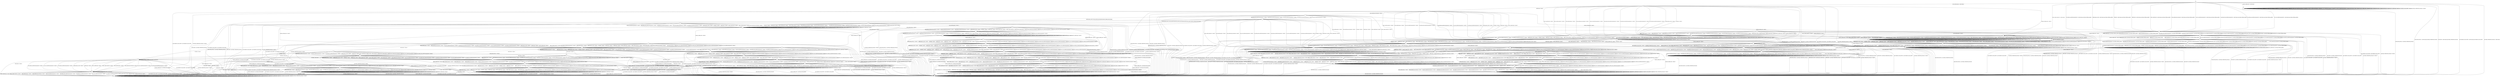 digraph g {

	s0 [shape="circle" label="s0"];
	s1 [shape="circle" label="s1"];
	s2 [shape="circle" label="s2"];
	s3 [shape="circle" label="s3"];
	s4 [shape="circle" label="s4"];
	s5 [shape="circle" label="s5"];
	s6 [shape="circle" label="s6"];
	s7 [shape="circle" label="s7"];
	s8 [shape="circle" label="s8"];
	s9 [shape="circle" label="s9"];
	s10 [shape="circle" label="s10"];
	s11 [shape="circle" label="s11"];
	s12 [shape="circle" label="s12"];
	s13 [shape="circle" label="s13"];
	s14 [shape="circle" label="s14"];
	s15 [shape="circle" label="s15"];
	s16 [shape="circle" label="s16"];
	s17 [shape="circle" label="s17"];
	s18 [shape="circle" label="s18"];
	s19 [shape="circle" label="s19"];
	s20 [shape="circle" label="s20"];
	s21 [shape="circle" label="s21"];
	s22 [shape="circle" label="s22"];
	s23 [shape="circle" label="s23"];
	s24 [shape="circle" label="s24"];
	s25 [shape="circle" label="s25"];
	s26 [shape="circle" label="s26"];
	s27 [shape="circle" label="s27"];
	s28 [shape="circle" label="s28"];
	s29 [shape="circle" label="s29"];
	s30 [shape="circle" label="s30"];
	s31 [shape="circle" label="s31"];
	s32 [shape="circle" label="s32"];
	s33 [shape="circle" label="s33"];
	s34 [shape="circle" label="s34"];
	s35 [shape="circle" label="s35"];
	s36 [shape="circle" label="s36"];
	s37 [shape="circle" label="s37"];
	s38 [shape="circle" label="s38"];
	s39 [shape="circle" label="s39"];
	s40 [shape="circle" label="s40"];
	s41 [shape="circle" label="s41"];
	s42 [shape="circle" label="s42"];
	s43 [shape="circle" label="s43"];
	s44 [shape="circle" label="s44"];
	s45 [shape="circle" label="s45"];
	s46 [shape="circle" label="s46"];
	s47 [shape="circle" label="s47"];
	s48 [shape="circle" label="s48"];
	s49 [shape="circle" label="s49"];
	s50 [shape="circle" label="s50"];
	s51 [shape="circle" label="s51"];
	s52 [shape="circle" label="s52"];
	s53 [shape="circle" label="s53"];
	s54 [shape="circle" label="s54"];
	s55 [shape="circle" label="s55"];
	s56 [shape="circle" label="s56"];
	s57 [shape="circle" label="s57"];
	s58 [shape="circle" label="s58"];
	s59 [shape="circle" label="s59"];
	s60 [shape="circle" label="s60"];
	s61 [shape="circle" label="s61"];
	s62 [shape="circle" label="s62"];
	s63 [shape="circle" label="s63"];
	s64 [shape="circle" label="s64"];
	s65 [shape="circle" label="s65"];
	s66 [shape="circle" label="s66"];
	s67 [shape="circle" label="s67"];
	s68 [shape="circle" label="s68"];
	s69 [shape="circle" label="s69"];
	s70 [shape="circle" label="s70"];
	s71 [shape="circle" label="s71"];
	s72 [shape="circle" label="s72"];
	s73 [shape="circle" label="s73"];
	s74 [shape="circle" label="s74"];
	s75 [shape="circle" label="s75"];
	s76 [shape="circle" label="s76"];
	s0 -> s38 [label="HELLO_VERIFY_REQUEST / CLIENT_HELLO+"];
	s0 -> s3 [label="ECDH_SERVER_HELLO / CLIENT_HELLO"];
	s0 -> s1 [label="ECDH_SERVER_KEY_EXCHANGE / CLIENT_HELLO|Alert(FATAL,INTERNAL_ERROR)"];
	s0 -> s1 [label="RSA_SIGN_CERTIFICATE_REQUEST / CLIENT_HELLO|Alert(FATAL,INTERNAL_ERROR)"];
	s0 -> s1 [label="RSA_FIXED_ECDH_CERTIFICATE_REQUEST / CLIENT_HELLO|Alert(FATAL,INTERNAL_ERROR)"];
	s0 -> s1 [label="RSA_FIXED_DH_CERTIFICATE_REQUEST / CLIENT_HELLO|Alert(FATAL,INTERNAL_ERROR)"];
	s0 -> s1 [label="DSS_SIGN_CERTIFICATE_REQUEST / CLIENT_HELLO|Alert(FATAL,INTERNAL_ERROR)"];
	s0 -> s1 [label="DSS_FIXED_DH_CERTIFICATE_REQUEST / CLIENT_HELLO|Alert(FATAL,INTERNAL_ERROR)"];
	s0 -> s2 [label="APPLICATION_EPOCH_0 / CLIENT_HELLO|Alert(FATAL,UNEXPECTED_MESSAGE)"];
	s0 -> s1 [label="SERVER_HELLO_DONE / CLIENT_HELLO|Alert(FATAL,INTERNAL_ERROR)"];
	s0 -> s15 [label="CHANGE_CIPHER_SPEC / CLIENT_HELLO"];
	s0 -> s1 [label="FINISHED / CLIENT_HELLO|Alert(FATAL,INTERNAL_ERROR)"];
	s0 -> s2 [label="APPLICATION / CLIENT_HELLO|Alert(FATAL,UNEXPECTED_MESSAGE)"];
	s0 -> s1 [label="CERTIFICATE / CLIENT_HELLO|Alert(FATAL,INTERNAL_ERROR)"];
	s0 -> s1 [label="EMPTY_CERTIFICATE / CLIENT_HELLO|Alert(FATAL,INTERNAL_ERROR)"];
	s0 -> s2 [label="Alert(WARNING,CLOSE_NOTIFY) / CLIENT_HELLO|Alert(WARNING,CLOSE_NOTIFY)"];
	s0 -> s2 [label="Alert(FATAL,UNEXPECTED_MESSAGE) / CLIENT_HELLO"];
	s1 -> s6 [label="HELLO_VERIFY_REQUEST / TIMEOUT"];
	s1 -> s6 [label="ECDH_SERVER_HELLO / TIMEOUT"];
	s1 -> s22 [label="ECDH_SERVER_KEY_EXCHANGE / Alert(FATAL,INTERNAL_ERROR)"];
	s1 -> s22 [label="RSA_SIGN_CERTIFICATE_REQUEST / Alert(FATAL,INTERNAL_ERROR)"];
	s1 -> s22 [label="RSA_FIXED_ECDH_CERTIFICATE_REQUEST / Alert(FATAL,INTERNAL_ERROR)"];
	s1 -> s22 [label="RSA_FIXED_DH_CERTIFICATE_REQUEST / Alert(FATAL,INTERNAL_ERROR)"];
	s1 -> s22 [label="DSS_SIGN_CERTIFICATE_REQUEST / Alert(FATAL,INTERNAL_ERROR)"];
	s1 -> s22 [label="DSS_FIXED_DH_CERTIFICATE_REQUEST / Alert(FATAL,INTERNAL_ERROR)"];
	s1 -> s2 [label="APPLICATION_EPOCH_0 / Alert(FATAL,UNEXPECTED_MESSAGE)"];
	s1 -> s22 [label="SERVER_HELLO_DONE / Alert(FATAL,INTERNAL_ERROR)"];
	s1 -> s4 [label="CHANGE_CIPHER_SPEC / TIMEOUT"];
	s1 -> s22 [label="FINISHED / Alert(FATAL,INTERNAL_ERROR)"];
	s1 -> s2 [label="APPLICATION / Alert(FATAL,UNEXPECTED_MESSAGE)"];
	s1 -> s22 [label="CERTIFICATE / Alert(FATAL,INTERNAL_ERROR)"];
	s1 -> s22 [label="EMPTY_CERTIFICATE / Alert(FATAL,INTERNAL_ERROR)"];
	s1 -> s2 [label="Alert(WARNING,CLOSE_NOTIFY) / Alert(WARNING,CLOSE_NOTIFY)"];
	s1 -> s2 [label="Alert(FATAL,UNEXPECTED_MESSAGE) / TIMEOUT"];
	s2 -> s2 [label="HELLO_VERIFY_REQUEST / SOCKET_CLOSED"];
	s2 -> s2 [label="ECDH_SERVER_HELLO / SOCKET_CLOSED"];
	s2 -> s2 [label="ECDH_SERVER_KEY_EXCHANGE / SOCKET_CLOSED"];
	s2 -> s2 [label="RSA_SIGN_CERTIFICATE_REQUEST / SOCKET_CLOSED"];
	s2 -> s2 [label="RSA_FIXED_ECDH_CERTIFICATE_REQUEST / SOCKET_CLOSED"];
	s2 -> s2 [label="RSA_FIXED_DH_CERTIFICATE_REQUEST / SOCKET_CLOSED"];
	s2 -> s2 [label="DSS_SIGN_CERTIFICATE_REQUEST / SOCKET_CLOSED"];
	s2 -> s2 [label="DSS_FIXED_DH_CERTIFICATE_REQUEST / SOCKET_CLOSED"];
	s2 -> s2 [label="APPLICATION_EPOCH_0 / SOCKET_CLOSED"];
	s2 -> s2 [label="SERVER_HELLO_DONE / SOCKET_CLOSED"];
	s2 -> s2 [label="CHANGE_CIPHER_SPEC / SOCKET_CLOSED"];
	s2 -> s2 [label="FINISHED / SOCKET_CLOSED"];
	s2 -> s2 [label="APPLICATION / SOCKET_CLOSED"];
	s2 -> s2 [label="CERTIFICATE / SOCKET_CLOSED"];
	s2 -> s2 [label="EMPTY_CERTIFICATE / SOCKET_CLOSED"];
	s2 -> s2 [label="Alert(WARNING,CLOSE_NOTIFY) / SOCKET_CLOSED"];
	s2 -> s2 [label="Alert(FATAL,UNEXPECTED_MESSAGE) / SOCKET_CLOSED"];
	s3 -> s6 [label="HELLO_VERIFY_REQUEST / TIMEOUT"];
	s3 -> s6 [label="ECDH_SERVER_HELLO / TIMEOUT"];
	s3 -> s6 [label="ECDH_SERVER_KEY_EXCHANGE / TIMEOUT"];
	s3 -> s6 [label="RSA_SIGN_CERTIFICATE_REQUEST / TIMEOUT"];
	s3 -> s6 [label="RSA_FIXED_ECDH_CERTIFICATE_REQUEST / TIMEOUT"];
	s3 -> s6 [label="RSA_FIXED_DH_CERTIFICATE_REQUEST / TIMEOUT"];
	s3 -> s6 [label="DSS_SIGN_CERTIFICATE_REQUEST / TIMEOUT"];
	s3 -> s6 [label="DSS_FIXED_DH_CERTIFICATE_REQUEST / TIMEOUT"];
	s3 -> s2 [label="APPLICATION_EPOCH_0 / Alert(FATAL,UNEXPECTED_MESSAGE)"];
	s3 -> s6 [label="SERVER_HELLO_DONE / TIMEOUT"];
	s3 -> s4 [label="CHANGE_CIPHER_SPEC / TIMEOUT"];
	s3 -> s6 [label="FINISHED / TIMEOUT"];
	s3 -> s2 [label="APPLICATION / Alert(FATAL,UNEXPECTED_MESSAGE)"];
	s3 -> s16 [label="CERTIFICATE / TIMEOUT"];
	s3 -> s19 [label="EMPTY_CERTIFICATE / TIMEOUT"];
	s3 -> s2 [label="Alert(WARNING,CLOSE_NOTIFY) / Alert(WARNING,CLOSE_NOTIFY)"];
	s3 -> s2 [label="Alert(FATAL,UNEXPECTED_MESSAGE) / TIMEOUT"];
	s4 -> s5 [label="HELLO_VERIFY_REQUEST / TIMEOUT"];
	s4 -> s5 [label="ECDH_SERVER_HELLO / TIMEOUT"];
	s4 -> s5 [label="ECDH_SERVER_KEY_EXCHANGE / TIMEOUT"];
	s4 -> s5 [label="RSA_SIGN_CERTIFICATE_REQUEST / TIMEOUT"];
	s4 -> s5 [label="RSA_FIXED_ECDH_CERTIFICATE_REQUEST / TIMEOUT"];
	s4 -> s5 [label="RSA_FIXED_DH_CERTIFICATE_REQUEST / TIMEOUT"];
	s4 -> s5 [label="DSS_SIGN_CERTIFICATE_REQUEST / TIMEOUT"];
	s4 -> s5 [label="DSS_FIXED_DH_CERTIFICATE_REQUEST / TIMEOUT"];
	s4 -> s5 [label="APPLICATION_EPOCH_0 / TIMEOUT"];
	s4 -> s5 [label="SERVER_HELLO_DONE / TIMEOUT"];
	s4 -> s4 [label="CHANGE_CIPHER_SPEC / TIMEOUT"];
	s4 -> s5 [label="FINISHED / TIMEOUT"];
	s4 -> s5 [label="APPLICATION / TIMEOUT"];
	s4 -> s5 [label="CERTIFICATE / TIMEOUT"];
	s4 -> s5 [label="EMPTY_CERTIFICATE / TIMEOUT"];
	s4 -> s5 [label="Alert(WARNING,CLOSE_NOTIFY) / TIMEOUT"];
	s4 -> s5 [label="Alert(FATAL,UNEXPECTED_MESSAGE) / TIMEOUT"];
	s5 -> s5 [label="HELLO_VERIFY_REQUEST / TIMEOUT"];
	s5 -> s5 [label="ECDH_SERVER_HELLO / TIMEOUT"];
	s5 -> s5 [label="ECDH_SERVER_KEY_EXCHANGE / TIMEOUT"];
	s5 -> s5 [label="RSA_SIGN_CERTIFICATE_REQUEST / TIMEOUT"];
	s5 -> s5 [label="RSA_FIXED_ECDH_CERTIFICATE_REQUEST / TIMEOUT"];
	s5 -> s5 [label="RSA_FIXED_DH_CERTIFICATE_REQUEST / TIMEOUT"];
	s5 -> s5 [label="DSS_SIGN_CERTIFICATE_REQUEST / TIMEOUT"];
	s5 -> s5 [label="DSS_FIXED_DH_CERTIFICATE_REQUEST / TIMEOUT"];
	s5 -> s2 [label="APPLICATION_EPOCH_0 / Alert(FATAL,UNEXPECTED_MESSAGE)"];
	s5 -> s5 [label="SERVER_HELLO_DONE / TIMEOUT"];
	s5 -> s4 [label="CHANGE_CIPHER_SPEC / TIMEOUT"];
	s5 -> s5 [label="FINISHED / TIMEOUT"];
	s5 -> s5 [label="APPLICATION / TIMEOUT"];
	s5 -> s5 [label="CERTIFICATE / TIMEOUT"];
	s5 -> s5 [label="EMPTY_CERTIFICATE / TIMEOUT"];
	s5 -> s5 [label="Alert(WARNING,CLOSE_NOTIFY) / TIMEOUT"];
	s5 -> s5 [label="Alert(FATAL,UNEXPECTED_MESSAGE) / TIMEOUT"];
	s6 -> s10 [label="HELLO_VERIFY_REQUEST / TIMEOUT"];
	s6 -> s10 [label="ECDH_SERVER_HELLO / TIMEOUT"];
	s6 -> s10 [label="ECDH_SERVER_KEY_EXCHANGE / TIMEOUT"];
	s6 -> s10 [label="RSA_SIGN_CERTIFICATE_REQUEST / TIMEOUT"];
	s6 -> s10 [label="RSA_FIXED_ECDH_CERTIFICATE_REQUEST / TIMEOUT"];
	s6 -> s10 [label="RSA_FIXED_DH_CERTIFICATE_REQUEST / TIMEOUT"];
	s6 -> s10 [label="DSS_SIGN_CERTIFICATE_REQUEST / TIMEOUT"];
	s6 -> s10 [label="DSS_FIXED_DH_CERTIFICATE_REQUEST / TIMEOUT"];
	s6 -> s2 [label="APPLICATION_EPOCH_0 / Alert(FATAL,UNEXPECTED_MESSAGE)"];
	s6 -> s10 [label="SERVER_HELLO_DONE / TIMEOUT"];
	s6 -> s7 [label="CHANGE_CIPHER_SPEC / TIMEOUT"];
	s6 -> s10 [label="FINISHED / TIMEOUT"];
	s6 -> s2 [label="APPLICATION / Alert(FATAL,UNEXPECTED_MESSAGE)"];
	s6 -> s10 [label="CERTIFICATE / TIMEOUT"];
	s6 -> s10 [label="EMPTY_CERTIFICATE / TIMEOUT"];
	s6 -> s2 [label="Alert(WARNING,CLOSE_NOTIFY) / Alert(WARNING,CLOSE_NOTIFY)"];
	s6 -> s2 [label="Alert(FATAL,UNEXPECTED_MESSAGE) / TIMEOUT"];
	s7 -> s8 [label="HELLO_VERIFY_REQUEST / TIMEOUT"];
	s7 -> s8 [label="ECDH_SERVER_HELLO / TIMEOUT"];
	s7 -> s8 [label="ECDH_SERVER_KEY_EXCHANGE / TIMEOUT"];
	s7 -> s8 [label="RSA_SIGN_CERTIFICATE_REQUEST / TIMEOUT"];
	s7 -> s8 [label="RSA_FIXED_ECDH_CERTIFICATE_REQUEST / TIMEOUT"];
	s7 -> s8 [label="RSA_FIXED_DH_CERTIFICATE_REQUEST / TIMEOUT"];
	s7 -> s8 [label="DSS_SIGN_CERTIFICATE_REQUEST / TIMEOUT"];
	s7 -> s8 [label="DSS_FIXED_DH_CERTIFICATE_REQUEST / TIMEOUT"];
	s7 -> s8 [label="APPLICATION_EPOCH_0 / TIMEOUT"];
	s7 -> s8 [label="SERVER_HELLO_DONE / TIMEOUT"];
	s7 -> s7 [label="CHANGE_CIPHER_SPEC / TIMEOUT"];
	s7 -> s8 [label="FINISHED / TIMEOUT"];
	s7 -> s8 [label="APPLICATION / TIMEOUT"];
	s7 -> s8 [label="CERTIFICATE / TIMEOUT"];
	s7 -> s8 [label="EMPTY_CERTIFICATE / TIMEOUT"];
	s7 -> s8 [label="Alert(WARNING,CLOSE_NOTIFY) / TIMEOUT"];
	s7 -> s8 [label="Alert(FATAL,UNEXPECTED_MESSAGE) / TIMEOUT"];
	s8 -> s9 [label="HELLO_VERIFY_REQUEST / TIMEOUT"];
	s8 -> s9 [label="ECDH_SERVER_HELLO / TIMEOUT"];
	s8 -> s9 [label="ECDH_SERVER_KEY_EXCHANGE / TIMEOUT"];
	s8 -> s9 [label="RSA_SIGN_CERTIFICATE_REQUEST / TIMEOUT"];
	s8 -> s9 [label="RSA_FIXED_ECDH_CERTIFICATE_REQUEST / TIMEOUT"];
	s8 -> s9 [label="RSA_FIXED_DH_CERTIFICATE_REQUEST / TIMEOUT"];
	s8 -> s9 [label="DSS_SIGN_CERTIFICATE_REQUEST / TIMEOUT"];
	s8 -> s9 [label="DSS_FIXED_DH_CERTIFICATE_REQUEST / TIMEOUT"];
	s8 -> s9 [label="APPLICATION_EPOCH_0 / TIMEOUT"];
	s8 -> s9 [label="SERVER_HELLO_DONE / TIMEOUT"];
	s8 -> s7 [label="CHANGE_CIPHER_SPEC / TIMEOUT"];
	s8 -> s9 [label="FINISHED / TIMEOUT"];
	s8 -> s9 [label="APPLICATION / TIMEOUT"];
	s8 -> s9 [label="CERTIFICATE / TIMEOUT"];
	s8 -> s9 [label="EMPTY_CERTIFICATE / TIMEOUT"];
	s8 -> s9 [label="Alert(WARNING,CLOSE_NOTIFY) / TIMEOUT"];
	s8 -> s9 [label="Alert(FATAL,UNEXPECTED_MESSAGE) / TIMEOUT"];
	s9 -> s9 [label="HELLO_VERIFY_REQUEST / TIMEOUT"];
	s9 -> s9 [label="ECDH_SERVER_HELLO / TIMEOUT"];
	s9 -> s9 [label="ECDH_SERVER_KEY_EXCHANGE / TIMEOUT"];
	s9 -> s9 [label="RSA_SIGN_CERTIFICATE_REQUEST / TIMEOUT"];
	s9 -> s9 [label="RSA_FIXED_ECDH_CERTIFICATE_REQUEST / TIMEOUT"];
	s9 -> s9 [label="RSA_FIXED_DH_CERTIFICATE_REQUEST / TIMEOUT"];
	s9 -> s9 [label="DSS_SIGN_CERTIFICATE_REQUEST / TIMEOUT"];
	s9 -> s9 [label="DSS_FIXED_DH_CERTIFICATE_REQUEST / TIMEOUT"];
	s9 -> s2 [label="APPLICATION_EPOCH_0 / Alert(FATAL,UNEXPECTED_MESSAGE)"];
	s9 -> s9 [label="SERVER_HELLO_DONE / TIMEOUT"];
	s9 -> s7 [label="CHANGE_CIPHER_SPEC / TIMEOUT"];
	s9 -> s9 [label="FINISHED / TIMEOUT"];
	s9 -> s9 [label="APPLICATION / TIMEOUT"];
	s9 -> s9 [label="CERTIFICATE / TIMEOUT"];
	s9 -> s9 [label="EMPTY_CERTIFICATE / TIMEOUT"];
	s9 -> s9 [label="Alert(WARNING,CLOSE_NOTIFY) / TIMEOUT"];
	s9 -> s9 [label="Alert(FATAL,UNEXPECTED_MESSAGE) / TIMEOUT"];
	s10 -> s27 [label="HELLO_VERIFY_REQUEST / TIMEOUT"];
	s10 -> s27 [label="ECDH_SERVER_HELLO / TIMEOUT"];
	s10 -> s27 [label="ECDH_SERVER_KEY_EXCHANGE / TIMEOUT"];
	s10 -> s27 [label="RSA_SIGN_CERTIFICATE_REQUEST / TIMEOUT"];
	s10 -> s27 [label="RSA_FIXED_ECDH_CERTIFICATE_REQUEST / TIMEOUT"];
	s10 -> s27 [label="RSA_FIXED_DH_CERTIFICATE_REQUEST / TIMEOUT"];
	s10 -> s27 [label="DSS_SIGN_CERTIFICATE_REQUEST / TIMEOUT"];
	s10 -> s27 [label="DSS_FIXED_DH_CERTIFICATE_REQUEST / TIMEOUT"];
	s10 -> s2 [label="APPLICATION_EPOCH_0 / Alert(FATAL,UNEXPECTED_MESSAGE)"];
	s10 -> s27 [label="SERVER_HELLO_DONE / TIMEOUT"];
	s10 -> s11 [label="CHANGE_CIPHER_SPEC / TIMEOUT"];
	s10 -> s27 [label="FINISHED / TIMEOUT"];
	s10 -> s2 [label="APPLICATION / Alert(FATAL,UNEXPECTED_MESSAGE)"];
	s10 -> s27 [label="CERTIFICATE / TIMEOUT"];
	s10 -> s27 [label="EMPTY_CERTIFICATE / TIMEOUT"];
	s10 -> s2 [label="Alert(WARNING,CLOSE_NOTIFY) / Alert(WARNING,CLOSE_NOTIFY)"];
	s10 -> s2 [label="Alert(FATAL,UNEXPECTED_MESSAGE) / TIMEOUT"];
	s11 -> s12 [label="HELLO_VERIFY_REQUEST / TIMEOUT"];
	s11 -> s12 [label="ECDH_SERVER_HELLO / TIMEOUT"];
	s11 -> s12 [label="ECDH_SERVER_KEY_EXCHANGE / TIMEOUT"];
	s11 -> s12 [label="RSA_SIGN_CERTIFICATE_REQUEST / TIMEOUT"];
	s11 -> s12 [label="RSA_FIXED_ECDH_CERTIFICATE_REQUEST / TIMEOUT"];
	s11 -> s12 [label="RSA_FIXED_DH_CERTIFICATE_REQUEST / TIMEOUT"];
	s11 -> s12 [label="DSS_SIGN_CERTIFICATE_REQUEST / TIMEOUT"];
	s11 -> s12 [label="DSS_FIXED_DH_CERTIFICATE_REQUEST / TIMEOUT"];
	s11 -> s12 [label="APPLICATION_EPOCH_0 / TIMEOUT"];
	s11 -> s12 [label="SERVER_HELLO_DONE / TIMEOUT"];
	s11 -> s11 [label="CHANGE_CIPHER_SPEC / TIMEOUT"];
	s11 -> s12 [label="FINISHED / TIMEOUT"];
	s11 -> s12 [label="APPLICATION / TIMEOUT"];
	s11 -> s12 [label="CERTIFICATE / TIMEOUT"];
	s11 -> s12 [label="EMPTY_CERTIFICATE / TIMEOUT"];
	s11 -> s12 [label="Alert(WARNING,CLOSE_NOTIFY) / TIMEOUT"];
	s11 -> s12 [label="Alert(FATAL,UNEXPECTED_MESSAGE) / TIMEOUT"];
	s12 -> s13 [label="HELLO_VERIFY_REQUEST / TIMEOUT"];
	s12 -> s13 [label="ECDH_SERVER_HELLO / TIMEOUT"];
	s12 -> s13 [label="ECDH_SERVER_KEY_EXCHANGE / TIMEOUT"];
	s12 -> s13 [label="RSA_SIGN_CERTIFICATE_REQUEST / TIMEOUT"];
	s12 -> s13 [label="RSA_FIXED_ECDH_CERTIFICATE_REQUEST / TIMEOUT"];
	s12 -> s13 [label="RSA_FIXED_DH_CERTIFICATE_REQUEST / TIMEOUT"];
	s12 -> s13 [label="DSS_SIGN_CERTIFICATE_REQUEST / TIMEOUT"];
	s12 -> s13 [label="DSS_FIXED_DH_CERTIFICATE_REQUEST / TIMEOUT"];
	s12 -> s13 [label="APPLICATION_EPOCH_0 / TIMEOUT"];
	s12 -> s13 [label="SERVER_HELLO_DONE / TIMEOUT"];
	s12 -> s11 [label="CHANGE_CIPHER_SPEC / TIMEOUT"];
	s12 -> s13 [label="FINISHED / TIMEOUT"];
	s12 -> s13 [label="APPLICATION / TIMEOUT"];
	s12 -> s13 [label="CERTIFICATE / TIMEOUT"];
	s12 -> s13 [label="EMPTY_CERTIFICATE / TIMEOUT"];
	s12 -> s13 [label="Alert(WARNING,CLOSE_NOTIFY) / TIMEOUT"];
	s12 -> s13 [label="Alert(FATAL,UNEXPECTED_MESSAGE) / TIMEOUT"];
	s13 -> s14 [label="HELLO_VERIFY_REQUEST / TIMEOUT"];
	s13 -> s14 [label="ECDH_SERVER_HELLO / TIMEOUT"];
	s13 -> s14 [label="ECDH_SERVER_KEY_EXCHANGE / TIMEOUT"];
	s13 -> s14 [label="RSA_SIGN_CERTIFICATE_REQUEST / TIMEOUT"];
	s13 -> s14 [label="RSA_FIXED_ECDH_CERTIFICATE_REQUEST / TIMEOUT"];
	s13 -> s14 [label="RSA_FIXED_DH_CERTIFICATE_REQUEST / TIMEOUT"];
	s13 -> s14 [label="DSS_SIGN_CERTIFICATE_REQUEST / TIMEOUT"];
	s13 -> s14 [label="DSS_FIXED_DH_CERTIFICATE_REQUEST / TIMEOUT"];
	s13 -> s14 [label="APPLICATION_EPOCH_0 / TIMEOUT"];
	s13 -> s14 [label="SERVER_HELLO_DONE / TIMEOUT"];
	s13 -> s11 [label="CHANGE_CIPHER_SPEC / TIMEOUT"];
	s13 -> s14 [label="FINISHED / TIMEOUT"];
	s13 -> s14 [label="APPLICATION / TIMEOUT"];
	s13 -> s14 [label="CERTIFICATE / TIMEOUT"];
	s13 -> s14 [label="EMPTY_CERTIFICATE / TIMEOUT"];
	s13 -> s14 [label="Alert(WARNING,CLOSE_NOTIFY) / TIMEOUT"];
	s13 -> s14 [label="Alert(FATAL,UNEXPECTED_MESSAGE) / TIMEOUT"];
	s14 -> s14 [label="HELLO_VERIFY_REQUEST / TIMEOUT"];
	s14 -> s14 [label="ECDH_SERVER_HELLO / TIMEOUT"];
	s14 -> s14 [label="ECDH_SERVER_KEY_EXCHANGE / TIMEOUT"];
	s14 -> s14 [label="RSA_SIGN_CERTIFICATE_REQUEST / TIMEOUT"];
	s14 -> s14 [label="RSA_FIXED_ECDH_CERTIFICATE_REQUEST / TIMEOUT"];
	s14 -> s14 [label="RSA_FIXED_DH_CERTIFICATE_REQUEST / TIMEOUT"];
	s14 -> s14 [label="DSS_SIGN_CERTIFICATE_REQUEST / TIMEOUT"];
	s14 -> s14 [label="DSS_FIXED_DH_CERTIFICATE_REQUEST / TIMEOUT"];
	s14 -> s2 [label="APPLICATION_EPOCH_0 / Alert(FATAL,UNEXPECTED_MESSAGE)"];
	s14 -> s14 [label="SERVER_HELLO_DONE / TIMEOUT"];
	s14 -> s11 [label="CHANGE_CIPHER_SPEC / TIMEOUT"];
	s14 -> s14 [label="FINISHED / TIMEOUT"];
	s14 -> s14 [label="APPLICATION / TIMEOUT"];
	s14 -> s14 [label="CERTIFICATE / TIMEOUT"];
	s14 -> s14 [label="EMPTY_CERTIFICATE / TIMEOUT"];
	s14 -> s14 [label="Alert(WARNING,CLOSE_NOTIFY) / TIMEOUT"];
	s14 -> s14 [label="Alert(FATAL,UNEXPECTED_MESSAGE) / TIMEOUT"];
	s15 -> s15 [label="HELLO_VERIFY_REQUEST / TIMEOUT"];
	s15 -> s15 [label="ECDH_SERVER_HELLO / TIMEOUT"];
	s15 -> s15 [label="ECDH_SERVER_KEY_EXCHANGE / TIMEOUT"];
	s15 -> s15 [label="RSA_SIGN_CERTIFICATE_REQUEST / TIMEOUT"];
	s15 -> s15 [label="RSA_FIXED_ECDH_CERTIFICATE_REQUEST / TIMEOUT"];
	s15 -> s15 [label="RSA_FIXED_DH_CERTIFICATE_REQUEST / TIMEOUT"];
	s15 -> s15 [label="DSS_SIGN_CERTIFICATE_REQUEST / TIMEOUT"];
	s15 -> s15 [label="DSS_FIXED_DH_CERTIFICATE_REQUEST / TIMEOUT"];
	s15 -> s2 [label="APPLICATION_EPOCH_0 / Alert(FATAL,UNEXPECTED_MESSAGE)"];
	s15 -> s15 [label="SERVER_HELLO_DONE / TIMEOUT"];
	s15 -> s15 [label="CHANGE_CIPHER_SPEC / TIMEOUT"];
	s15 -> s15 [label="FINISHED / TIMEOUT"];
	s15 -> s15 [label="APPLICATION / TIMEOUT"];
	s15 -> s15 [label="CERTIFICATE / TIMEOUT"];
	s15 -> s15 [label="EMPTY_CERTIFICATE / TIMEOUT"];
	s15 -> s15 [label="Alert(WARNING,CLOSE_NOTIFY) / TIMEOUT"];
	s15 -> s15 [label="Alert(FATAL,UNEXPECTED_MESSAGE) / TIMEOUT"];
	s16 -> s10 [label="HELLO_VERIFY_REQUEST / TIMEOUT"];
	s16 -> s10 [label="ECDH_SERVER_HELLO / TIMEOUT"];
	s16 -> s17 [label="ECDH_SERVER_KEY_EXCHANGE / TIMEOUT"];
	s16 -> s10 [label="RSA_SIGN_CERTIFICATE_REQUEST / TIMEOUT"];
	s16 -> s10 [label="RSA_FIXED_ECDH_CERTIFICATE_REQUEST / TIMEOUT"];
	s16 -> s10 [label="RSA_FIXED_DH_CERTIFICATE_REQUEST / TIMEOUT"];
	s16 -> s10 [label="DSS_SIGN_CERTIFICATE_REQUEST / TIMEOUT"];
	s16 -> s10 [label="DSS_FIXED_DH_CERTIFICATE_REQUEST / TIMEOUT"];
	s16 -> s2 [label="APPLICATION_EPOCH_0 / Alert(FATAL,UNEXPECTED_MESSAGE)"];
	s16 -> s10 [label="SERVER_HELLO_DONE / TIMEOUT"];
	s16 -> s7 [label="CHANGE_CIPHER_SPEC / TIMEOUT"];
	s16 -> s10 [label="FINISHED / TIMEOUT"];
	s16 -> s2 [label="APPLICATION / Alert(FATAL,UNEXPECTED_MESSAGE)"];
	s16 -> s10 [label="CERTIFICATE / TIMEOUT"];
	s16 -> s10 [label="EMPTY_CERTIFICATE / TIMEOUT"];
	s16 -> s2 [label="Alert(WARNING,CLOSE_NOTIFY) / Alert(WARNING,CLOSE_NOTIFY)"];
	s16 -> s2 [label="Alert(FATAL,UNEXPECTED_MESSAGE) / TIMEOUT"];
	s17 -> s27 [label="HELLO_VERIFY_REQUEST / TIMEOUT"];
	s17 -> s27 [label="ECDH_SERVER_HELLO / TIMEOUT"];
	s17 -> s27 [label="ECDH_SERVER_KEY_EXCHANGE / TIMEOUT"];
	s17 -> s18 [label="RSA_SIGN_CERTIFICATE_REQUEST / TIMEOUT"];
	s17 -> s18 [label="RSA_FIXED_ECDH_CERTIFICATE_REQUEST / TIMEOUT"];
	s17 -> s18 [label="RSA_FIXED_DH_CERTIFICATE_REQUEST / TIMEOUT"];
	s17 -> s18 [label="DSS_SIGN_CERTIFICATE_REQUEST / TIMEOUT"];
	s17 -> s18 [label="DSS_FIXED_DH_CERTIFICATE_REQUEST / TIMEOUT"];
	s17 -> s2 [label="APPLICATION_EPOCH_0 / Alert(FATAL,UNEXPECTED_MESSAGE)"];
	s17 -> s39 [label="SERVER_HELLO_DONE / ECDH_CLIENT_KEY_EXCHANGE|CHANGE_CIPHER_SPEC|FINISHED"];
	s17 -> s11 [label="CHANGE_CIPHER_SPEC / TIMEOUT"];
	s17 -> s27 [label="FINISHED / TIMEOUT"];
	s17 -> s2 [label="APPLICATION / Alert(FATAL,UNEXPECTED_MESSAGE)"];
	s17 -> s27 [label="CERTIFICATE / TIMEOUT"];
	s17 -> s27 [label="EMPTY_CERTIFICATE / TIMEOUT"];
	s17 -> s2 [label="Alert(WARNING,CLOSE_NOTIFY) / Alert(WARNING,CLOSE_NOTIFY)"];
	s17 -> s2 [label="Alert(FATAL,UNEXPECTED_MESSAGE) / TIMEOUT"];
	s18 -> s28 [label="HELLO_VERIFY_REQUEST / TIMEOUT"];
	s18 -> s28 [label="ECDH_SERVER_HELLO / TIMEOUT"];
	s18 -> s28 [label="ECDH_SERVER_KEY_EXCHANGE / TIMEOUT"];
	s18 -> s28 [label="RSA_SIGN_CERTIFICATE_REQUEST / TIMEOUT"];
	s18 -> s28 [label="RSA_FIXED_ECDH_CERTIFICATE_REQUEST / TIMEOUT"];
	s18 -> s28 [label="RSA_FIXED_DH_CERTIFICATE_REQUEST / TIMEOUT"];
	s18 -> s28 [label="DSS_SIGN_CERTIFICATE_REQUEST / TIMEOUT"];
	s18 -> s28 [label="DSS_FIXED_DH_CERTIFICATE_REQUEST / TIMEOUT"];
	s18 -> s2 [label="APPLICATION_EPOCH_0 / Alert(FATAL,UNEXPECTED_MESSAGE)"];
	s18 -> s57 [label="SERVER_HELLO_DONE / ECDSA_CERTIFICATE|ECDH_CLIENT_KEY_EXCHANGE|CERTIFICATE_VERIFY|CHANGE_CIPHER_SPEC|FINISHED"];
	s18 -> s21 [label="CHANGE_CIPHER_SPEC / TIMEOUT"];
	s18 -> s28 [label="FINISHED / TIMEOUT"];
	s18 -> s2 [label="APPLICATION / Alert(FATAL,UNEXPECTED_MESSAGE)"];
	s18 -> s28 [label="CERTIFICATE / TIMEOUT"];
	s18 -> s28 [label="EMPTY_CERTIFICATE / TIMEOUT"];
	s18 -> s2 [label="Alert(WARNING,CLOSE_NOTIFY) / Alert(WARNING,CLOSE_NOTIFY)"];
	s18 -> s2 [label="Alert(FATAL,UNEXPECTED_MESSAGE) / TIMEOUT"];
	s19 -> s10 [label="HELLO_VERIFY_REQUEST / TIMEOUT"];
	s19 -> s10 [label="ECDH_SERVER_HELLO / TIMEOUT"];
	s19 -> s20 [label="ECDH_SERVER_KEY_EXCHANGE / TIMEOUT"];
	s19 -> s10 [label="RSA_SIGN_CERTIFICATE_REQUEST / TIMEOUT"];
	s19 -> s10 [label="RSA_FIXED_ECDH_CERTIFICATE_REQUEST / TIMEOUT"];
	s19 -> s10 [label="RSA_FIXED_DH_CERTIFICATE_REQUEST / TIMEOUT"];
	s19 -> s10 [label="DSS_SIGN_CERTIFICATE_REQUEST / TIMEOUT"];
	s19 -> s10 [label="DSS_FIXED_DH_CERTIFICATE_REQUEST / TIMEOUT"];
	s19 -> s2 [label="APPLICATION_EPOCH_0 / Alert(FATAL,UNEXPECTED_MESSAGE)"];
	s19 -> s10 [label="SERVER_HELLO_DONE / TIMEOUT"];
	s19 -> s7 [label="CHANGE_CIPHER_SPEC / TIMEOUT"];
	s19 -> s10 [label="FINISHED / TIMEOUT"];
	s19 -> s2 [label="APPLICATION / Alert(FATAL,UNEXPECTED_MESSAGE)"];
	s19 -> s10 [label="CERTIFICATE / TIMEOUT"];
	s19 -> s10 [label="EMPTY_CERTIFICATE / TIMEOUT"];
	s19 -> s2 [label="Alert(WARNING,CLOSE_NOTIFY) / Alert(WARNING,CLOSE_NOTIFY)"];
	s19 -> s2 [label="Alert(FATAL,UNEXPECTED_MESSAGE) / TIMEOUT"];
	s20 -> s27 [label="HELLO_VERIFY_REQUEST / TIMEOUT"];
	s20 -> s27 [label="ECDH_SERVER_HELLO / TIMEOUT"];
	s20 -> s27 [label="ECDH_SERVER_KEY_EXCHANGE / TIMEOUT"];
	s20 -> s20 [label="RSA_SIGN_CERTIFICATE_REQUEST / TIMEOUT"];
	s20 -> s20 [label="RSA_FIXED_ECDH_CERTIFICATE_REQUEST / TIMEOUT"];
	s20 -> s20 [label="RSA_FIXED_DH_CERTIFICATE_REQUEST / TIMEOUT"];
	s20 -> s20 [label="DSS_SIGN_CERTIFICATE_REQUEST / TIMEOUT"];
	s20 -> s20 [label="DSS_FIXED_DH_CERTIFICATE_REQUEST / TIMEOUT"];
	s20 -> s2 [label="APPLICATION_EPOCH_0 / Alert(FATAL,UNEXPECTED_MESSAGE)"];
	s20 -> s2 [label="SERVER_HELLO_DONE / Alert(FATAL,BAD_CERTIFICATE)"];
	s20 -> s11 [label="CHANGE_CIPHER_SPEC / TIMEOUT"];
	s20 -> s27 [label="FINISHED / TIMEOUT"];
	s20 -> s2 [label="APPLICATION / Alert(FATAL,UNEXPECTED_MESSAGE)"];
	s20 -> s27 [label="CERTIFICATE / TIMEOUT"];
	s20 -> s27 [label="EMPTY_CERTIFICATE / TIMEOUT"];
	s20 -> s2 [label="Alert(WARNING,CLOSE_NOTIFY) / Alert(WARNING,CLOSE_NOTIFY)"];
	s20 -> s2 [label="Alert(FATAL,UNEXPECTED_MESSAGE) / TIMEOUT"];
	s21 -> s23 [label="HELLO_VERIFY_REQUEST / TIMEOUT"];
	s21 -> s23 [label="ECDH_SERVER_HELLO / TIMEOUT"];
	s21 -> s23 [label="ECDH_SERVER_KEY_EXCHANGE / TIMEOUT"];
	s21 -> s23 [label="RSA_SIGN_CERTIFICATE_REQUEST / TIMEOUT"];
	s21 -> s23 [label="RSA_FIXED_ECDH_CERTIFICATE_REQUEST / TIMEOUT"];
	s21 -> s23 [label="RSA_FIXED_DH_CERTIFICATE_REQUEST / TIMEOUT"];
	s21 -> s23 [label="DSS_SIGN_CERTIFICATE_REQUEST / TIMEOUT"];
	s21 -> s23 [label="DSS_FIXED_DH_CERTIFICATE_REQUEST / TIMEOUT"];
	s21 -> s23 [label="APPLICATION_EPOCH_0 / TIMEOUT"];
	s21 -> s23 [label="SERVER_HELLO_DONE / TIMEOUT"];
	s21 -> s21 [label="CHANGE_CIPHER_SPEC / TIMEOUT"];
	s21 -> s23 [label="FINISHED / TIMEOUT"];
	s21 -> s23 [label="APPLICATION / TIMEOUT"];
	s21 -> s23 [label="CERTIFICATE / TIMEOUT"];
	s21 -> s23 [label="EMPTY_CERTIFICATE / TIMEOUT"];
	s21 -> s23 [label="Alert(WARNING,CLOSE_NOTIFY) / TIMEOUT"];
	s21 -> s23 [label="Alert(FATAL,UNEXPECTED_MESSAGE) / TIMEOUT"];
	s22 -> s10 [label="HELLO_VERIFY_REQUEST / TIMEOUT"];
	s22 -> s10 [label="ECDH_SERVER_HELLO / TIMEOUT"];
	s22 -> s35 [label="ECDH_SERVER_KEY_EXCHANGE / Alert(FATAL,INTERNAL_ERROR)"];
	s22 -> s35 [label="RSA_SIGN_CERTIFICATE_REQUEST / Alert(FATAL,INTERNAL_ERROR)"];
	s22 -> s35 [label="RSA_FIXED_ECDH_CERTIFICATE_REQUEST / Alert(FATAL,INTERNAL_ERROR)"];
	s22 -> s35 [label="RSA_FIXED_DH_CERTIFICATE_REQUEST / Alert(FATAL,INTERNAL_ERROR)"];
	s22 -> s35 [label="DSS_SIGN_CERTIFICATE_REQUEST / Alert(FATAL,INTERNAL_ERROR)"];
	s22 -> s35 [label="DSS_FIXED_DH_CERTIFICATE_REQUEST / Alert(FATAL,INTERNAL_ERROR)"];
	s22 -> s2 [label="APPLICATION_EPOCH_0 / Alert(FATAL,UNEXPECTED_MESSAGE)"];
	s22 -> s35 [label="SERVER_HELLO_DONE / Alert(FATAL,INTERNAL_ERROR)"];
	s22 -> s7 [label="CHANGE_CIPHER_SPEC / TIMEOUT"];
	s22 -> s35 [label="FINISHED / Alert(FATAL,INTERNAL_ERROR)"];
	s22 -> s2 [label="APPLICATION / Alert(FATAL,UNEXPECTED_MESSAGE)"];
	s22 -> s35 [label="CERTIFICATE / Alert(FATAL,INTERNAL_ERROR)"];
	s22 -> s35 [label="EMPTY_CERTIFICATE / Alert(FATAL,INTERNAL_ERROR)"];
	s22 -> s2 [label="Alert(WARNING,CLOSE_NOTIFY) / Alert(WARNING,CLOSE_NOTIFY)"];
	s22 -> s2 [label="Alert(FATAL,UNEXPECTED_MESSAGE) / TIMEOUT"];
	s23 -> s24 [label="HELLO_VERIFY_REQUEST / TIMEOUT"];
	s23 -> s24 [label="ECDH_SERVER_HELLO / TIMEOUT"];
	s23 -> s24 [label="ECDH_SERVER_KEY_EXCHANGE / TIMEOUT"];
	s23 -> s24 [label="RSA_SIGN_CERTIFICATE_REQUEST / TIMEOUT"];
	s23 -> s24 [label="RSA_FIXED_ECDH_CERTIFICATE_REQUEST / TIMEOUT"];
	s23 -> s24 [label="RSA_FIXED_DH_CERTIFICATE_REQUEST / TIMEOUT"];
	s23 -> s24 [label="DSS_SIGN_CERTIFICATE_REQUEST / TIMEOUT"];
	s23 -> s24 [label="DSS_FIXED_DH_CERTIFICATE_REQUEST / TIMEOUT"];
	s23 -> s24 [label="APPLICATION_EPOCH_0 / TIMEOUT"];
	s23 -> s24 [label="SERVER_HELLO_DONE / TIMEOUT"];
	s23 -> s21 [label="CHANGE_CIPHER_SPEC / TIMEOUT"];
	s23 -> s24 [label="FINISHED / TIMEOUT"];
	s23 -> s24 [label="APPLICATION / TIMEOUT"];
	s23 -> s24 [label="CERTIFICATE / TIMEOUT"];
	s23 -> s24 [label="EMPTY_CERTIFICATE / TIMEOUT"];
	s23 -> s24 [label="Alert(WARNING,CLOSE_NOTIFY) / TIMEOUT"];
	s23 -> s24 [label="Alert(FATAL,UNEXPECTED_MESSAGE) / TIMEOUT"];
	s24 -> s25 [label="HELLO_VERIFY_REQUEST / TIMEOUT"];
	s24 -> s25 [label="ECDH_SERVER_HELLO / TIMEOUT"];
	s24 -> s25 [label="ECDH_SERVER_KEY_EXCHANGE / TIMEOUT"];
	s24 -> s25 [label="RSA_SIGN_CERTIFICATE_REQUEST / TIMEOUT"];
	s24 -> s25 [label="RSA_FIXED_ECDH_CERTIFICATE_REQUEST / TIMEOUT"];
	s24 -> s25 [label="RSA_FIXED_DH_CERTIFICATE_REQUEST / TIMEOUT"];
	s24 -> s25 [label="DSS_SIGN_CERTIFICATE_REQUEST / TIMEOUT"];
	s24 -> s25 [label="DSS_FIXED_DH_CERTIFICATE_REQUEST / TIMEOUT"];
	s24 -> s25 [label="APPLICATION_EPOCH_0 / TIMEOUT"];
	s24 -> s25 [label="SERVER_HELLO_DONE / TIMEOUT"];
	s24 -> s21 [label="CHANGE_CIPHER_SPEC / TIMEOUT"];
	s24 -> s25 [label="FINISHED / TIMEOUT"];
	s24 -> s25 [label="APPLICATION / TIMEOUT"];
	s24 -> s25 [label="CERTIFICATE / TIMEOUT"];
	s24 -> s25 [label="EMPTY_CERTIFICATE / TIMEOUT"];
	s24 -> s25 [label="Alert(WARNING,CLOSE_NOTIFY) / TIMEOUT"];
	s24 -> s25 [label="Alert(FATAL,UNEXPECTED_MESSAGE) / TIMEOUT"];
	s25 -> s26 [label="HELLO_VERIFY_REQUEST / TIMEOUT"];
	s25 -> s26 [label="ECDH_SERVER_HELLO / TIMEOUT"];
	s25 -> s26 [label="ECDH_SERVER_KEY_EXCHANGE / TIMEOUT"];
	s25 -> s26 [label="RSA_SIGN_CERTIFICATE_REQUEST / TIMEOUT"];
	s25 -> s26 [label="RSA_FIXED_ECDH_CERTIFICATE_REQUEST / TIMEOUT"];
	s25 -> s26 [label="RSA_FIXED_DH_CERTIFICATE_REQUEST / TIMEOUT"];
	s25 -> s26 [label="DSS_SIGN_CERTIFICATE_REQUEST / TIMEOUT"];
	s25 -> s26 [label="DSS_FIXED_DH_CERTIFICATE_REQUEST / TIMEOUT"];
	s25 -> s26 [label="APPLICATION_EPOCH_0 / TIMEOUT"];
	s25 -> s26 [label="SERVER_HELLO_DONE / TIMEOUT"];
	s25 -> s21 [label="CHANGE_CIPHER_SPEC / TIMEOUT"];
	s25 -> s26 [label="FINISHED / TIMEOUT"];
	s25 -> s26 [label="APPLICATION / TIMEOUT"];
	s25 -> s26 [label="CERTIFICATE / TIMEOUT"];
	s25 -> s26 [label="EMPTY_CERTIFICATE / TIMEOUT"];
	s25 -> s26 [label="Alert(WARNING,CLOSE_NOTIFY) / TIMEOUT"];
	s25 -> s26 [label="Alert(FATAL,UNEXPECTED_MESSAGE) / TIMEOUT"];
	s26 -> s26 [label="HELLO_VERIFY_REQUEST / TIMEOUT"];
	s26 -> s26 [label="ECDH_SERVER_HELLO / TIMEOUT"];
	s26 -> s26 [label="ECDH_SERVER_KEY_EXCHANGE / TIMEOUT"];
	s26 -> s26 [label="RSA_SIGN_CERTIFICATE_REQUEST / TIMEOUT"];
	s26 -> s26 [label="RSA_FIXED_ECDH_CERTIFICATE_REQUEST / TIMEOUT"];
	s26 -> s26 [label="RSA_FIXED_DH_CERTIFICATE_REQUEST / TIMEOUT"];
	s26 -> s26 [label="DSS_SIGN_CERTIFICATE_REQUEST / TIMEOUT"];
	s26 -> s26 [label="DSS_FIXED_DH_CERTIFICATE_REQUEST / TIMEOUT"];
	s26 -> s2 [label="APPLICATION_EPOCH_0 / Alert(FATAL,UNEXPECTED_MESSAGE)"];
	s26 -> s26 [label="SERVER_HELLO_DONE / TIMEOUT"];
	s26 -> s21 [label="CHANGE_CIPHER_SPEC / TIMEOUT"];
	s26 -> s26 [label="FINISHED / TIMEOUT"];
	s26 -> s26 [label="APPLICATION / TIMEOUT"];
	s26 -> s26 [label="CERTIFICATE / TIMEOUT"];
	s26 -> s26 [label="EMPTY_CERTIFICATE / TIMEOUT"];
	s26 -> s26 [label="Alert(WARNING,CLOSE_NOTIFY) / TIMEOUT"];
	s26 -> s26 [label="Alert(FATAL,UNEXPECTED_MESSAGE) / TIMEOUT"];
	s27 -> s28 [label="HELLO_VERIFY_REQUEST / TIMEOUT"];
	s27 -> s28 [label="ECDH_SERVER_HELLO / TIMEOUT"];
	s27 -> s28 [label="ECDH_SERVER_KEY_EXCHANGE / TIMEOUT"];
	s27 -> s28 [label="RSA_SIGN_CERTIFICATE_REQUEST / TIMEOUT"];
	s27 -> s28 [label="RSA_FIXED_ECDH_CERTIFICATE_REQUEST / TIMEOUT"];
	s27 -> s28 [label="RSA_FIXED_DH_CERTIFICATE_REQUEST / TIMEOUT"];
	s27 -> s28 [label="DSS_SIGN_CERTIFICATE_REQUEST / TIMEOUT"];
	s27 -> s28 [label="DSS_FIXED_DH_CERTIFICATE_REQUEST / TIMEOUT"];
	s27 -> s2 [label="APPLICATION_EPOCH_0 / Alert(FATAL,UNEXPECTED_MESSAGE)"];
	s27 -> s28 [label="SERVER_HELLO_DONE / TIMEOUT"];
	s27 -> s21 [label="CHANGE_CIPHER_SPEC / TIMEOUT"];
	s27 -> s28 [label="FINISHED / TIMEOUT"];
	s27 -> s2 [label="APPLICATION / Alert(FATAL,UNEXPECTED_MESSAGE)"];
	s27 -> s28 [label="CERTIFICATE / TIMEOUT"];
	s27 -> s28 [label="EMPTY_CERTIFICATE / TIMEOUT"];
	s27 -> s2 [label="Alert(WARNING,CLOSE_NOTIFY) / Alert(WARNING,CLOSE_NOTIFY)"];
	s27 -> s2 [label="Alert(FATAL,UNEXPECTED_MESSAGE) / TIMEOUT"];
	s28 -> s76 [label="HELLO_VERIFY_REQUEST / TIMEOUT"];
	s28 -> s76 [label="ECDH_SERVER_HELLO / TIMEOUT"];
	s28 -> s76 [label="ECDH_SERVER_KEY_EXCHANGE / TIMEOUT"];
	s28 -> s76 [label="RSA_SIGN_CERTIFICATE_REQUEST / TIMEOUT"];
	s28 -> s76 [label="RSA_FIXED_ECDH_CERTIFICATE_REQUEST / TIMEOUT"];
	s28 -> s76 [label="RSA_FIXED_DH_CERTIFICATE_REQUEST / TIMEOUT"];
	s28 -> s76 [label="DSS_SIGN_CERTIFICATE_REQUEST / TIMEOUT"];
	s28 -> s76 [label="DSS_FIXED_DH_CERTIFICATE_REQUEST / TIMEOUT"];
	s28 -> s2 [label="APPLICATION_EPOCH_0 / Alert(FATAL,UNEXPECTED_MESSAGE)"];
	s28 -> s76 [label="SERVER_HELLO_DONE / TIMEOUT"];
	s28 -> s29 [label="CHANGE_CIPHER_SPEC / TIMEOUT"];
	s28 -> s76 [label="FINISHED / TIMEOUT"];
	s28 -> s2 [label="APPLICATION / Alert(FATAL,UNEXPECTED_MESSAGE)"];
	s28 -> s76 [label="CERTIFICATE / TIMEOUT"];
	s28 -> s76 [label="EMPTY_CERTIFICATE / TIMEOUT"];
	s28 -> s2 [label="Alert(WARNING,CLOSE_NOTIFY) / Alert(WARNING,CLOSE_NOTIFY)"];
	s28 -> s2 [label="Alert(FATAL,UNEXPECTED_MESSAGE) / TIMEOUT"];
	s29 -> s30 [label="HELLO_VERIFY_REQUEST / TIMEOUT"];
	s29 -> s30 [label="ECDH_SERVER_HELLO / TIMEOUT"];
	s29 -> s30 [label="ECDH_SERVER_KEY_EXCHANGE / TIMEOUT"];
	s29 -> s30 [label="RSA_SIGN_CERTIFICATE_REQUEST / TIMEOUT"];
	s29 -> s30 [label="RSA_FIXED_ECDH_CERTIFICATE_REQUEST / TIMEOUT"];
	s29 -> s30 [label="RSA_FIXED_DH_CERTIFICATE_REQUEST / TIMEOUT"];
	s29 -> s30 [label="DSS_SIGN_CERTIFICATE_REQUEST / TIMEOUT"];
	s29 -> s30 [label="DSS_FIXED_DH_CERTIFICATE_REQUEST / TIMEOUT"];
	s29 -> s30 [label="APPLICATION_EPOCH_0 / TIMEOUT"];
	s29 -> s30 [label="SERVER_HELLO_DONE / TIMEOUT"];
	s29 -> s29 [label="CHANGE_CIPHER_SPEC / TIMEOUT"];
	s29 -> s30 [label="FINISHED / TIMEOUT"];
	s29 -> s30 [label="APPLICATION / TIMEOUT"];
	s29 -> s30 [label="CERTIFICATE / TIMEOUT"];
	s29 -> s30 [label="EMPTY_CERTIFICATE / TIMEOUT"];
	s29 -> s30 [label="Alert(WARNING,CLOSE_NOTIFY) / TIMEOUT"];
	s29 -> s30 [label="Alert(FATAL,UNEXPECTED_MESSAGE) / TIMEOUT"];
	s30 -> s31 [label="HELLO_VERIFY_REQUEST / TIMEOUT"];
	s30 -> s31 [label="ECDH_SERVER_HELLO / TIMEOUT"];
	s30 -> s31 [label="ECDH_SERVER_KEY_EXCHANGE / TIMEOUT"];
	s30 -> s31 [label="RSA_SIGN_CERTIFICATE_REQUEST / TIMEOUT"];
	s30 -> s31 [label="RSA_FIXED_ECDH_CERTIFICATE_REQUEST / TIMEOUT"];
	s30 -> s31 [label="RSA_FIXED_DH_CERTIFICATE_REQUEST / TIMEOUT"];
	s30 -> s31 [label="DSS_SIGN_CERTIFICATE_REQUEST / TIMEOUT"];
	s30 -> s31 [label="DSS_FIXED_DH_CERTIFICATE_REQUEST / TIMEOUT"];
	s30 -> s31 [label="APPLICATION_EPOCH_0 / TIMEOUT"];
	s30 -> s31 [label="SERVER_HELLO_DONE / TIMEOUT"];
	s30 -> s29 [label="CHANGE_CIPHER_SPEC / TIMEOUT"];
	s30 -> s31 [label="FINISHED / TIMEOUT"];
	s30 -> s31 [label="APPLICATION / TIMEOUT"];
	s30 -> s31 [label="CERTIFICATE / TIMEOUT"];
	s30 -> s31 [label="EMPTY_CERTIFICATE / TIMEOUT"];
	s30 -> s31 [label="Alert(WARNING,CLOSE_NOTIFY) / TIMEOUT"];
	s30 -> s31 [label="Alert(FATAL,UNEXPECTED_MESSAGE) / TIMEOUT"];
	s31 -> s32 [label="HELLO_VERIFY_REQUEST / TIMEOUT"];
	s31 -> s32 [label="ECDH_SERVER_HELLO / TIMEOUT"];
	s31 -> s32 [label="ECDH_SERVER_KEY_EXCHANGE / TIMEOUT"];
	s31 -> s32 [label="RSA_SIGN_CERTIFICATE_REQUEST / TIMEOUT"];
	s31 -> s32 [label="RSA_FIXED_ECDH_CERTIFICATE_REQUEST / TIMEOUT"];
	s31 -> s32 [label="RSA_FIXED_DH_CERTIFICATE_REQUEST / TIMEOUT"];
	s31 -> s32 [label="DSS_SIGN_CERTIFICATE_REQUEST / TIMEOUT"];
	s31 -> s32 [label="DSS_FIXED_DH_CERTIFICATE_REQUEST / TIMEOUT"];
	s31 -> s32 [label="APPLICATION_EPOCH_0 / TIMEOUT"];
	s31 -> s32 [label="SERVER_HELLO_DONE / TIMEOUT"];
	s31 -> s29 [label="CHANGE_CIPHER_SPEC / TIMEOUT"];
	s31 -> s32 [label="FINISHED / TIMEOUT"];
	s31 -> s32 [label="APPLICATION / TIMEOUT"];
	s31 -> s32 [label="CERTIFICATE / TIMEOUT"];
	s31 -> s32 [label="EMPTY_CERTIFICATE / TIMEOUT"];
	s31 -> s32 [label="Alert(WARNING,CLOSE_NOTIFY) / TIMEOUT"];
	s31 -> s32 [label="Alert(FATAL,UNEXPECTED_MESSAGE) / TIMEOUT"];
	s32 -> s33 [label="HELLO_VERIFY_REQUEST / TIMEOUT"];
	s32 -> s33 [label="ECDH_SERVER_HELLO / TIMEOUT"];
	s32 -> s33 [label="ECDH_SERVER_KEY_EXCHANGE / TIMEOUT"];
	s32 -> s33 [label="RSA_SIGN_CERTIFICATE_REQUEST / TIMEOUT"];
	s32 -> s33 [label="RSA_FIXED_ECDH_CERTIFICATE_REQUEST / TIMEOUT"];
	s32 -> s33 [label="RSA_FIXED_DH_CERTIFICATE_REQUEST / TIMEOUT"];
	s32 -> s33 [label="DSS_SIGN_CERTIFICATE_REQUEST / TIMEOUT"];
	s32 -> s33 [label="DSS_FIXED_DH_CERTIFICATE_REQUEST / TIMEOUT"];
	s32 -> s33 [label="APPLICATION_EPOCH_0 / TIMEOUT"];
	s32 -> s33 [label="SERVER_HELLO_DONE / TIMEOUT"];
	s32 -> s29 [label="CHANGE_CIPHER_SPEC / TIMEOUT"];
	s32 -> s33 [label="FINISHED / TIMEOUT"];
	s32 -> s33 [label="APPLICATION / TIMEOUT"];
	s32 -> s33 [label="CERTIFICATE / TIMEOUT"];
	s32 -> s33 [label="EMPTY_CERTIFICATE / TIMEOUT"];
	s32 -> s33 [label="Alert(WARNING,CLOSE_NOTIFY) / TIMEOUT"];
	s32 -> s33 [label="Alert(FATAL,UNEXPECTED_MESSAGE) / TIMEOUT"];
	s33 -> s34 [label="HELLO_VERIFY_REQUEST / TIMEOUT"];
	s33 -> s34 [label="ECDH_SERVER_HELLO / TIMEOUT"];
	s33 -> s34 [label="ECDH_SERVER_KEY_EXCHANGE / TIMEOUT"];
	s33 -> s34 [label="RSA_SIGN_CERTIFICATE_REQUEST / TIMEOUT"];
	s33 -> s34 [label="RSA_FIXED_ECDH_CERTIFICATE_REQUEST / TIMEOUT"];
	s33 -> s34 [label="RSA_FIXED_DH_CERTIFICATE_REQUEST / TIMEOUT"];
	s33 -> s34 [label="DSS_SIGN_CERTIFICATE_REQUEST / TIMEOUT"];
	s33 -> s34 [label="DSS_FIXED_DH_CERTIFICATE_REQUEST / TIMEOUT"];
	s33 -> s34 [label="APPLICATION_EPOCH_0 / TIMEOUT"];
	s33 -> s34 [label="SERVER_HELLO_DONE / TIMEOUT"];
	s33 -> s29 [label="CHANGE_CIPHER_SPEC / TIMEOUT"];
	s33 -> s34 [label="FINISHED / TIMEOUT"];
	s33 -> s34 [label="APPLICATION / TIMEOUT"];
	s33 -> s34 [label="CERTIFICATE / TIMEOUT"];
	s33 -> s34 [label="EMPTY_CERTIFICATE / TIMEOUT"];
	s33 -> s34 [label="Alert(WARNING,CLOSE_NOTIFY) / TIMEOUT"];
	s33 -> s34 [label="Alert(FATAL,UNEXPECTED_MESSAGE) / TIMEOUT"];
	s34 -> s34 [label="HELLO_VERIFY_REQUEST / TIMEOUT"];
	s34 -> s34 [label="ECDH_SERVER_HELLO / TIMEOUT"];
	s34 -> s34 [label="ECDH_SERVER_KEY_EXCHANGE / TIMEOUT"];
	s34 -> s34 [label="RSA_SIGN_CERTIFICATE_REQUEST / TIMEOUT"];
	s34 -> s34 [label="RSA_FIXED_ECDH_CERTIFICATE_REQUEST / TIMEOUT"];
	s34 -> s34 [label="RSA_FIXED_DH_CERTIFICATE_REQUEST / TIMEOUT"];
	s34 -> s34 [label="DSS_SIGN_CERTIFICATE_REQUEST / TIMEOUT"];
	s34 -> s34 [label="DSS_FIXED_DH_CERTIFICATE_REQUEST / TIMEOUT"];
	s34 -> s2 [label="APPLICATION_EPOCH_0 / Alert(FATAL,UNEXPECTED_MESSAGE)"];
	s34 -> s34 [label="SERVER_HELLO_DONE / TIMEOUT"];
	s34 -> s29 [label="CHANGE_CIPHER_SPEC / TIMEOUT"];
	s34 -> s34 [label="FINISHED / TIMEOUT"];
	s34 -> s34 [label="APPLICATION / TIMEOUT"];
	s34 -> s34 [label="CERTIFICATE / TIMEOUT"];
	s34 -> s34 [label="EMPTY_CERTIFICATE / TIMEOUT"];
	s34 -> s34 [label="Alert(WARNING,CLOSE_NOTIFY) / TIMEOUT"];
	s34 -> s34 [label="Alert(FATAL,UNEXPECTED_MESSAGE) / TIMEOUT"];
	s35 -> s27 [label="HELLO_VERIFY_REQUEST / TIMEOUT"];
	s35 -> s27 [label="ECDH_SERVER_HELLO / TIMEOUT"];
	s35 -> s36 [label="ECDH_SERVER_KEY_EXCHANGE / Alert(FATAL,INTERNAL_ERROR)"];
	s35 -> s36 [label="RSA_SIGN_CERTIFICATE_REQUEST / Alert(FATAL,INTERNAL_ERROR)"];
	s35 -> s36 [label="RSA_FIXED_ECDH_CERTIFICATE_REQUEST / Alert(FATAL,INTERNAL_ERROR)"];
	s35 -> s36 [label="RSA_FIXED_DH_CERTIFICATE_REQUEST / Alert(FATAL,INTERNAL_ERROR)"];
	s35 -> s36 [label="DSS_SIGN_CERTIFICATE_REQUEST / Alert(FATAL,INTERNAL_ERROR)"];
	s35 -> s36 [label="DSS_FIXED_DH_CERTIFICATE_REQUEST / Alert(FATAL,INTERNAL_ERROR)"];
	s35 -> s2 [label="APPLICATION_EPOCH_0 / Alert(FATAL,UNEXPECTED_MESSAGE)"];
	s35 -> s36 [label="SERVER_HELLO_DONE / Alert(FATAL,INTERNAL_ERROR)"];
	s35 -> s11 [label="CHANGE_CIPHER_SPEC / TIMEOUT"];
	s35 -> s36 [label="FINISHED / Alert(FATAL,INTERNAL_ERROR)"];
	s35 -> s2 [label="APPLICATION / Alert(FATAL,UNEXPECTED_MESSAGE)"];
	s35 -> s36 [label="CERTIFICATE / Alert(FATAL,INTERNAL_ERROR)"];
	s35 -> s36 [label="EMPTY_CERTIFICATE / Alert(FATAL,INTERNAL_ERROR)"];
	s35 -> s2 [label="Alert(WARNING,CLOSE_NOTIFY) / Alert(WARNING,CLOSE_NOTIFY)"];
	s35 -> s2 [label="Alert(FATAL,UNEXPECTED_MESSAGE) / TIMEOUT"];
	s36 -> s28 [label="HELLO_VERIFY_REQUEST / TIMEOUT"];
	s36 -> s28 [label="ECDH_SERVER_HELLO / TIMEOUT"];
	s36 -> s37 [label="ECDH_SERVER_KEY_EXCHANGE / Alert(FATAL,INTERNAL_ERROR)"];
	s36 -> s37 [label="RSA_SIGN_CERTIFICATE_REQUEST / Alert(FATAL,INTERNAL_ERROR)"];
	s36 -> s37 [label="RSA_FIXED_ECDH_CERTIFICATE_REQUEST / Alert(FATAL,INTERNAL_ERROR)"];
	s36 -> s37 [label="RSA_FIXED_DH_CERTIFICATE_REQUEST / Alert(FATAL,INTERNAL_ERROR)"];
	s36 -> s37 [label="DSS_SIGN_CERTIFICATE_REQUEST / Alert(FATAL,INTERNAL_ERROR)"];
	s36 -> s37 [label="DSS_FIXED_DH_CERTIFICATE_REQUEST / Alert(FATAL,INTERNAL_ERROR)"];
	s36 -> s2 [label="APPLICATION_EPOCH_0 / Alert(FATAL,UNEXPECTED_MESSAGE)"];
	s36 -> s37 [label="SERVER_HELLO_DONE / Alert(FATAL,INTERNAL_ERROR)"];
	s36 -> s21 [label="CHANGE_CIPHER_SPEC / TIMEOUT"];
	s36 -> s37 [label="FINISHED / Alert(FATAL,INTERNAL_ERROR)"];
	s36 -> s2 [label="APPLICATION / Alert(FATAL,UNEXPECTED_MESSAGE)"];
	s36 -> s37 [label="CERTIFICATE / Alert(FATAL,INTERNAL_ERROR)"];
	s36 -> s37 [label="EMPTY_CERTIFICATE / Alert(FATAL,INTERNAL_ERROR)"];
	s36 -> s2 [label="Alert(WARNING,CLOSE_NOTIFY) / Alert(WARNING,CLOSE_NOTIFY)"];
	s36 -> s2 [label="Alert(FATAL,UNEXPECTED_MESSAGE) / TIMEOUT"];
	s37 -> s76 [label="HELLO_VERIFY_REQUEST / TIMEOUT"];
	s37 -> s76 [label="ECDH_SERVER_HELLO / TIMEOUT"];
	s37 -> s37 [label="ECDH_SERVER_KEY_EXCHANGE / Alert(FATAL,INTERNAL_ERROR)"];
	s37 -> s37 [label="RSA_SIGN_CERTIFICATE_REQUEST / Alert(FATAL,INTERNAL_ERROR)"];
	s37 -> s37 [label="RSA_FIXED_ECDH_CERTIFICATE_REQUEST / Alert(FATAL,INTERNAL_ERROR)"];
	s37 -> s37 [label="RSA_FIXED_DH_CERTIFICATE_REQUEST / Alert(FATAL,INTERNAL_ERROR)"];
	s37 -> s37 [label="DSS_SIGN_CERTIFICATE_REQUEST / Alert(FATAL,INTERNAL_ERROR)"];
	s37 -> s37 [label="DSS_FIXED_DH_CERTIFICATE_REQUEST / Alert(FATAL,INTERNAL_ERROR)"];
	s37 -> s2 [label="APPLICATION_EPOCH_0 / Alert(FATAL,UNEXPECTED_MESSAGE)"];
	s37 -> s37 [label="SERVER_HELLO_DONE / Alert(FATAL,INTERNAL_ERROR)"];
	s37 -> s29 [label="CHANGE_CIPHER_SPEC / TIMEOUT"];
	s37 -> s37 [label="FINISHED / Alert(FATAL,INTERNAL_ERROR)"];
	s37 -> s2 [label="APPLICATION / Alert(FATAL,UNEXPECTED_MESSAGE)"];
	s37 -> s37 [label="CERTIFICATE / Alert(FATAL,INTERNAL_ERROR)"];
	s37 -> s37 [label="EMPTY_CERTIFICATE / Alert(FATAL,INTERNAL_ERROR)"];
	s37 -> s2 [label="Alert(WARNING,CLOSE_NOTIFY) / Alert(WARNING,CLOSE_NOTIFY)"];
	s37 -> s2 [label="Alert(FATAL,UNEXPECTED_MESSAGE) / TIMEOUT"];
	s38 -> s6 [label="HELLO_VERIFY_REQUEST / TIMEOUT"];
	s38 -> s6 [label="ECDH_SERVER_HELLO / TIMEOUT"];
	s38 -> s6 [label="ECDH_SERVER_KEY_EXCHANGE / TIMEOUT"];
	s38 -> s6 [label="RSA_SIGN_CERTIFICATE_REQUEST / TIMEOUT"];
	s38 -> s6 [label="RSA_FIXED_ECDH_CERTIFICATE_REQUEST / TIMEOUT"];
	s38 -> s6 [label="RSA_FIXED_DH_CERTIFICATE_REQUEST / TIMEOUT"];
	s38 -> s6 [label="DSS_SIGN_CERTIFICATE_REQUEST / TIMEOUT"];
	s38 -> s6 [label="DSS_FIXED_DH_CERTIFICATE_REQUEST / TIMEOUT"];
	s38 -> s2 [label="APPLICATION_EPOCH_0 / Alert(FATAL,UNEXPECTED_MESSAGE)"];
	s38 -> s6 [label="SERVER_HELLO_DONE / TIMEOUT"];
	s38 -> s4 [label="CHANGE_CIPHER_SPEC / TIMEOUT"];
	s38 -> s6 [label="FINISHED / TIMEOUT"];
	s38 -> s2 [label="APPLICATION / Alert(FATAL,UNEXPECTED_MESSAGE)"];
	s38 -> s6 [label="CERTIFICATE / TIMEOUT"];
	s38 -> s6 [label="EMPTY_CERTIFICATE / TIMEOUT"];
	s38 -> s2 [label="Alert(WARNING,CLOSE_NOTIFY) / Alert(WARNING,CLOSE_NOTIFY)"];
	s38 -> s2 [label="Alert(FATAL,UNEXPECTED_MESSAGE) / TIMEOUT"];
	s39 -> s69 [label="HELLO_VERIFY_REQUEST / TIMEOUT"];
	s39 -> s60 [label="ECDH_SERVER_HELLO / TIMEOUT"];
	s39 -> s69 [label="ECDH_SERVER_KEY_EXCHANGE / TIMEOUT"];
	s39 -> s69 [label="RSA_SIGN_CERTIFICATE_REQUEST / TIMEOUT"];
	s39 -> s69 [label="RSA_FIXED_ECDH_CERTIFICATE_REQUEST / TIMEOUT"];
	s39 -> s69 [label="RSA_FIXED_DH_CERTIFICATE_REQUEST / TIMEOUT"];
	s39 -> s69 [label="DSS_SIGN_CERTIFICATE_REQUEST / TIMEOUT"];
	s39 -> s69 [label="DSS_FIXED_DH_CERTIFICATE_REQUEST / TIMEOUT"];
	s39 -> s2 [label="APPLICATION_EPOCH_0 / Alert(FATAL,UNEXPECTED_MESSAGE)"];
	s39 -> s69 [label="SERVER_HELLO_DONE / TIMEOUT"];
	s39 -> s40 [label="CHANGE_CIPHER_SPEC / TIMEOUT"];
	s39 -> s69 [label="FINISHED / TIMEOUT"];
	s39 -> s2 [label="APPLICATION / Alert(FATAL,UNEXPECTED_MESSAGE)"];
	s39 -> s69 [label="CERTIFICATE / TIMEOUT"];
	s39 -> s69 [label="EMPTY_CERTIFICATE / TIMEOUT"];
	s39 -> s2 [label="Alert(WARNING,CLOSE_NOTIFY) / Alert(WARNING,CLOSE_NOTIFY)"];
	s39 -> s2 [label="Alert(FATAL,UNEXPECTED_MESSAGE) / TIMEOUT"];
	s40 -> s41 [label="HELLO_VERIFY_REQUEST / TIMEOUT"];
	s40 -> s41 [label="ECDH_SERVER_HELLO / TIMEOUT"];
	s40 -> s41 [label="ECDH_SERVER_KEY_EXCHANGE / TIMEOUT"];
	s40 -> s41 [label="RSA_SIGN_CERTIFICATE_REQUEST / TIMEOUT"];
	s40 -> s41 [label="RSA_FIXED_ECDH_CERTIFICATE_REQUEST / TIMEOUT"];
	s40 -> s41 [label="RSA_FIXED_DH_CERTIFICATE_REQUEST / TIMEOUT"];
	s40 -> s41 [label="DSS_SIGN_CERTIFICATE_REQUEST / TIMEOUT"];
	s40 -> s41 [label="DSS_FIXED_DH_CERTIFICATE_REQUEST / TIMEOUT"];
	s40 -> s41 [label="APPLICATION_EPOCH_0 / TIMEOUT"];
	s40 -> s41 [label="SERVER_HELLO_DONE / TIMEOUT"];
	s40 -> s2 [label="CHANGE_CIPHER_SPEC / Alert(FATAL,DECODE_ERROR)"];
	s40 -> s52 [label="FINISHED / TIMEOUT"];
	s40 -> s51 [label="APPLICATION / TIMEOUT"];
	s40 -> s41 [label="CERTIFICATE / TIMEOUT"];
	s40 -> s41 [label="EMPTY_CERTIFICATE / TIMEOUT"];
	s40 -> s2 [label="Alert(WARNING,CLOSE_NOTIFY) / Alert(WARNING,CLOSE_NOTIFY)"];
	s40 -> s2 [label="Alert(FATAL,UNEXPECTED_MESSAGE) / TIMEOUT"];
	s41 -> s42 [label="HELLO_VERIFY_REQUEST / TIMEOUT"];
	s41 -> s42 [label="ECDH_SERVER_HELLO / TIMEOUT"];
	s41 -> s42 [label="ECDH_SERVER_KEY_EXCHANGE / TIMEOUT"];
	s41 -> s42 [label="RSA_SIGN_CERTIFICATE_REQUEST / TIMEOUT"];
	s41 -> s42 [label="RSA_FIXED_ECDH_CERTIFICATE_REQUEST / TIMEOUT"];
	s41 -> s42 [label="RSA_FIXED_DH_CERTIFICATE_REQUEST / TIMEOUT"];
	s41 -> s42 [label="DSS_SIGN_CERTIFICATE_REQUEST / TIMEOUT"];
	s41 -> s42 [label="DSS_FIXED_DH_CERTIFICATE_REQUEST / TIMEOUT"];
	s41 -> s42 [label="APPLICATION_EPOCH_0 / TIMEOUT"];
	s41 -> s42 [label="SERVER_HELLO_DONE / TIMEOUT"];
	s41 -> s2 [label="CHANGE_CIPHER_SPEC / Alert(FATAL,DECODE_ERROR)"];
	s41 -> s42 [label="FINISHED / TIMEOUT"];
	s41 -> s46 [label="APPLICATION / TIMEOUT"];
	s41 -> s42 [label="CERTIFICATE / TIMEOUT"];
	s41 -> s42 [label="EMPTY_CERTIFICATE / TIMEOUT"];
	s41 -> s2 [label="Alert(WARNING,CLOSE_NOTIFY) / Alert(WARNING,CLOSE_NOTIFY)"];
	s41 -> s2 [label="Alert(FATAL,UNEXPECTED_MESSAGE) / TIMEOUT"];
	s42 -> s43 [label="HELLO_VERIFY_REQUEST / TIMEOUT"];
	s42 -> s43 [label="ECDH_SERVER_HELLO / TIMEOUT"];
	s42 -> s43 [label="ECDH_SERVER_KEY_EXCHANGE / TIMEOUT"];
	s42 -> s43 [label="RSA_SIGN_CERTIFICATE_REQUEST / TIMEOUT"];
	s42 -> s43 [label="RSA_FIXED_ECDH_CERTIFICATE_REQUEST / TIMEOUT"];
	s42 -> s43 [label="RSA_FIXED_DH_CERTIFICATE_REQUEST / TIMEOUT"];
	s42 -> s43 [label="DSS_SIGN_CERTIFICATE_REQUEST / TIMEOUT"];
	s42 -> s43 [label="DSS_FIXED_DH_CERTIFICATE_REQUEST / TIMEOUT"];
	s42 -> s43 [label="APPLICATION_EPOCH_0 / TIMEOUT"];
	s42 -> s43 [label="SERVER_HELLO_DONE / TIMEOUT"];
	s42 -> s2 [label="CHANGE_CIPHER_SPEC / Alert(FATAL,DECODE_ERROR)"];
	s42 -> s43 [label="FINISHED / TIMEOUT"];
	s42 -> s47 [label="APPLICATION / TIMEOUT"];
	s42 -> s43 [label="CERTIFICATE / TIMEOUT"];
	s42 -> s43 [label="EMPTY_CERTIFICATE / TIMEOUT"];
	s42 -> s2 [label="Alert(WARNING,CLOSE_NOTIFY) / Alert(WARNING,CLOSE_NOTIFY)"];
	s42 -> s2 [label="Alert(FATAL,UNEXPECTED_MESSAGE) / TIMEOUT"];
	s43 -> s44 [label="HELLO_VERIFY_REQUEST / TIMEOUT"];
	s43 -> s44 [label="ECDH_SERVER_HELLO / TIMEOUT"];
	s43 -> s44 [label="ECDH_SERVER_KEY_EXCHANGE / TIMEOUT"];
	s43 -> s44 [label="RSA_SIGN_CERTIFICATE_REQUEST / TIMEOUT"];
	s43 -> s44 [label="RSA_FIXED_ECDH_CERTIFICATE_REQUEST / TIMEOUT"];
	s43 -> s44 [label="RSA_FIXED_DH_CERTIFICATE_REQUEST / TIMEOUT"];
	s43 -> s44 [label="DSS_SIGN_CERTIFICATE_REQUEST / TIMEOUT"];
	s43 -> s44 [label="DSS_FIXED_DH_CERTIFICATE_REQUEST / TIMEOUT"];
	s43 -> s44 [label="APPLICATION_EPOCH_0 / TIMEOUT"];
	s43 -> s44 [label="SERVER_HELLO_DONE / TIMEOUT"];
	s43 -> s2 [label="CHANGE_CIPHER_SPEC / Alert(FATAL,DECODE_ERROR)"];
	s43 -> s44 [label="FINISHED / TIMEOUT"];
	s43 -> s48 [label="APPLICATION / TIMEOUT"];
	s43 -> s44 [label="CERTIFICATE / TIMEOUT"];
	s43 -> s44 [label="EMPTY_CERTIFICATE / TIMEOUT"];
	s43 -> s2 [label="Alert(WARNING,CLOSE_NOTIFY) / Alert(WARNING,CLOSE_NOTIFY)"];
	s43 -> s2 [label="Alert(FATAL,UNEXPECTED_MESSAGE) / TIMEOUT"];
	s44 -> s45 [label="HELLO_VERIFY_REQUEST / TIMEOUT"];
	s44 -> s45 [label="ECDH_SERVER_HELLO / TIMEOUT"];
	s44 -> s45 [label="ECDH_SERVER_KEY_EXCHANGE / TIMEOUT"];
	s44 -> s45 [label="RSA_SIGN_CERTIFICATE_REQUEST / TIMEOUT"];
	s44 -> s45 [label="RSA_FIXED_ECDH_CERTIFICATE_REQUEST / TIMEOUT"];
	s44 -> s45 [label="RSA_FIXED_DH_CERTIFICATE_REQUEST / TIMEOUT"];
	s44 -> s45 [label="DSS_SIGN_CERTIFICATE_REQUEST / TIMEOUT"];
	s44 -> s45 [label="DSS_FIXED_DH_CERTIFICATE_REQUEST / TIMEOUT"];
	s44 -> s45 [label="APPLICATION_EPOCH_0 / TIMEOUT"];
	s44 -> s45 [label="SERVER_HELLO_DONE / TIMEOUT"];
	s44 -> s2 [label="CHANGE_CIPHER_SPEC / Alert(FATAL,DECODE_ERROR)"];
	s44 -> s45 [label="FINISHED / TIMEOUT"];
	s44 -> s49 [label="APPLICATION / TIMEOUT"];
	s44 -> s45 [label="CERTIFICATE / TIMEOUT"];
	s44 -> s45 [label="EMPTY_CERTIFICATE / TIMEOUT"];
	s44 -> s2 [label="Alert(WARNING,CLOSE_NOTIFY) / Alert(WARNING,CLOSE_NOTIFY)"];
	s44 -> s2 [label="Alert(FATAL,UNEXPECTED_MESSAGE) / TIMEOUT"];
	s45 -> s45 [label="HELLO_VERIFY_REQUEST / TIMEOUT"];
	s45 -> s45 [label="ECDH_SERVER_HELLO / TIMEOUT"];
	s45 -> s45 [label="ECDH_SERVER_KEY_EXCHANGE / TIMEOUT"];
	s45 -> s45 [label="RSA_SIGN_CERTIFICATE_REQUEST / TIMEOUT"];
	s45 -> s45 [label="RSA_FIXED_ECDH_CERTIFICATE_REQUEST / TIMEOUT"];
	s45 -> s45 [label="RSA_FIXED_DH_CERTIFICATE_REQUEST / TIMEOUT"];
	s45 -> s45 [label="DSS_SIGN_CERTIFICATE_REQUEST / TIMEOUT"];
	s45 -> s45 [label="DSS_FIXED_DH_CERTIFICATE_REQUEST / TIMEOUT"];
	s45 -> s2 [label="APPLICATION_EPOCH_0 / Alert(FATAL,UNEXPECTED_MESSAGE)"];
	s45 -> s45 [label="SERVER_HELLO_DONE / TIMEOUT"];
	s45 -> s2 [label="CHANGE_CIPHER_SPEC / Alert(FATAL,DECODE_ERROR)"];
	s45 -> s45 [label="FINISHED / TIMEOUT"];
	s45 -> s49 [label="APPLICATION / TIMEOUT"];
	s45 -> s45 [label="CERTIFICATE / TIMEOUT"];
	s45 -> s45 [label="EMPTY_CERTIFICATE / TIMEOUT"];
	s45 -> s2 [label="Alert(WARNING,CLOSE_NOTIFY) / Alert(WARNING,CLOSE_NOTIFY)"];
	s45 -> s2 [label="Alert(FATAL,UNEXPECTED_MESSAGE) / TIMEOUT"];
	s46 -> s47 [label="HELLO_VERIFY_REQUEST / TIMEOUT"];
	s46 -> s47 [label="ECDH_SERVER_HELLO / TIMEOUT"];
	s46 -> s47 [label="ECDH_SERVER_KEY_EXCHANGE / TIMEOUT"];
	s46 -> s47 [label="RSA_SIGN_CERTIFICATE_REQUEST / TIMEOUT"];
	s46 -> s47 [label="RSA_FIXED_ECDH_CERTIFICATE_REQUEST / TIMEOUT"];
	s46 -> s47 [label="RSA_FIXED_DH_CERTIFICATE_REQUEST / TIMEOUT"];
	s46 -> s47 [label="DSS_SIGN_CERTIFICATE_REQUEST / TIMEOUT"];
	s46 -> s47 [label="DSS_FIXED_DH_CERTIFICATE_REQUEST / TIMEOUT"];
	s46 -> s47 [label="APPLICATION_EPOCH_0 / TIMEOUT"];
	s46 -> s47 [label="SERVER_HELLO_DONE / TIMEOUT"];
	s46 -> s2 [label="CHANGE_CIPHER_SPEC / Alert(FATAL,DECODE_ERROR)"];
	s46 -> s47 [label="FINISHED / TIMEOUT"];
	s46 -> s50 [label="APPLICATION / TIMEOUT"];
	s46 -> s47 [label="CERTIFICATE / TIMEOUT"];
	s46 -> s47 [label="EMPTY_CERTIFICATE / TIMEOUT"];
	s46 -> s2 [label="Alert(WARNING,CLOSE_NOTIFY) / Alert(WARNING,CLOSE_NOTIFY)"];
	s46 -> s2 [label="Alert(FATAL,UNEXPECTED_MESSAGE) / TIMEOUT"];
	s47 -> s48 [label="HELLO_VERIFY_REQUEST / TIMEOUT"];
	s47 -> s48 [label="ECDH_SERVER_HELLO / TIMEOUT"];
	s47 -> s48 [label="ECDH_SERVER_KEY_EXCHANGE / TIMEOUT"];
	s47 -> s48 [label="RSA_SIGN_CERTIFICATE_REQUEST / TIMEOUT"];
	s47 -> s48 [label="RSA_FIXED_ECDH_CERTIFICATE_REQUEST / TIMEOUT"];
	s47 -> s48 [label="RSA_FIXED_DH_CERTIFICATE_REQUEST / TIMEOUT"];
	s47 -> s48 [label="DSS_SIGN_CERTIFICATE_REQUEST / TIMEOUT"];
	s47 -> s48 [label="DSS_FIXED_DH_CERTIFICATE_REQUEST / TIMEOUT"];
	s47 -> s48 [label="APPLICATION_EPOCH_0 / TIMEOUT"];
	s47 -> s48 [label="SERVER_HELLO_DONE / TIMEOUT"];
	s47 -> s2 [label="CHANGE_CIPHER_SPEC / Alert(FATAL,DECODE_ERROR)"];
	s47 -> s48 [label="FINISHED / TIMEOUT"];
	s47 -> s50 [label="APPLICATION / TIMEOUT"];
	s47 -> s48 [label="CERTIFICATE / TIMEOUT"];
	s47 -> s48 [label="EMPTY_CERTIFICATE / TIMEOUT"];
	s47 -> s2 [label="Alert(WARNING,CLOSE_NOTIFY) / Alert(WARNING,CLOSE_NOTIFY)"];
	s47 -> s2 [label="Alert(FATAL,UNEXPECTED_MESSAGE) / TIMEOUT"];
	s48 -> s49 [label="HELLO_VERIFY_REQUEST / TIMEOUT"];
	s48 -> s49 [label="ECDH_SERVER_HELLO / TIMEOUT"];
	s48 -> s49 [label="ECDH_SERVER_KEY_EXCHANGE / TIMEOUT"];
	s48 -> s49 [label="RSA_SIGN_CERTIFICATE_REQUEST / TIMEOUT"];
	s48 -> s49 [label="RSA_FIXED_ECDH_CERTIFICATE_REQUEST / TIMEOUT"];
	s48 -> s49 [label="RSA_FIXED_DH_CERTIFICATE_REQUEST / TIMEOUT"];
	s48 -> s49 [label="DSS_SIGN_CERTIFICATE_REQUEST / TIMEOUT"];
	s48 -> s49 [label="DSS_FIXED_DH_CERTIFICATE_REQUEST / TIMEOUT"];
	s48 -> s49 [label="APPLICATION_EPOCH_0 / TIMEOUT"];
	s48 -> s49 [label="SERVER_HELLO_DONE / TIMEOUT"];
	s48 -> s2 [label="CHANGE_CIPHER_SPEC / Alert(FATAL,DECODE_ERROR)"];
	s48 -> s49 [label="FINISHED / TIMEOUT"];
	s48 -> s50 [label="APPLICATION / TIMEOUT"];
	s48 -> s49 [label="CERTIFICATE / TIMEOUT"];
	s48 -> s49 [label="EMPTY_CERTIFICATE / TIMEOUT"];
	s48 -> s2 [label="Alert(WARNING,CLOSE_NOTIFY) / Alert(WARNING,CLOSE_NOTIFY)"];
	s48 -> s2 [label="Alert(FATAL,UNEXPECTED_MESSAGE) / TIMEOUT"];
	s49 -> s49 [label="HELLO_VERIFY_REQUEST / TIMEOUT"];
	s49 -> s49 [label="ECDH_SERVER_HELLO / TIMEOUT"];
	s49 -> s49 [label="ECDH_SERVER_KEY_EXCHANGE / TIMEOUT"];
	s49 -> s49 [label="RSA_SIGN_CERTIFICATE_REQUEST / TIMEOUT"];
	s49 -> s49 [label="RSA_FIXED_ECDH_CERTIFICATE_REQUEST / TIMEOUT"];
	s49 -> s49 [label="RSA_FIXED_DH_CERTIFICATE_REQUEST / TIMEOUT"];
	s49 -> s49 [label="DSS_SIGN_CERTIFICATE_REQUEST / TIMEOUT"];
	s49 -> s49 [label="DSS_FIXED_DH_CERTIFICATE_REQUEST / TIMEOUT"];
	s49 -> s2 [label="APPLICATION_EPOCH_0 / Alert(FATAL,UNEXPECTED_MESSAGE)"];
	s49 -> s49 [label="SERVER_HELLO_DONE / TIMEOUT"];
	s49 -> s2 [label="CHANGE_CIPHER_SPEC / Alert(FATAL,DECODE_ERROR)"];
	s49 -> s49 [label="FINISHED / TIMEOUT"];
	s49 -> s50 [label="APPLICATION / TIMEOUT"];
	s49 -> s49 [label="CERTIFICATE / TIMEOUT"];
	s49 -> s49 [label="EMPTY_CERTIFICATE / TIMEOUT"];
	s49 -> s2 [label="Alert(WARNING,CLOSE_NOTIFY) / Alert(WARNING,CLOSE_NOTIFY)"];
	s49 -> s2 [label="Alert(FATAL,UNEXPECTED_MESSAGE) / TIMEOUT"];
	s50 -> s50 [label="HELLO_VERIFY_REQUEST / TIMEOUT"];
	s50 -> s50 [label="ECDH_SERVER_HELLO / TIMEOUT"];
	s50 -> s50 [label="ECDH_SERVER_KEY_EXCHANGE / TIMEOUT"];
	s50 -> s50 [label="RSA_SIGN_CERTIFICATE_REQUEST / TIMEOUT"];
	s50 -> s50 [label="RSA_FIXED_ECDH_CERTIFICATE_REQUEST / TIMEOUT"];
	s50 -> s50 [label="RSA_FIXED_DH_CERTIFICATE_REQUEST / TIMEOUT"];
	s50 -> s50 [label="DSS_SIGN_CERTIFICATE_REQUEST / TIMEOUT"];
	s50 -> s50 [label="DSS_FIXED_DH_CERTIFICATE_REQUEST / TIMEOUT"];
	s50 -> s50 [label="APPLICATION_EPOCH_0 / TIMEOUT"];
	s50 -> s50 [label="SERVER_HELLO_DONE / TIMEOUT"];
	s50 -> s50 [label="CHANGE_CIPHER_SPEC / TIMEOUT"];
	s50 -> s50 [label="FINISHED / TIMEOUT"];
	s50 -> s50 [label="APPLICATION / TIMEOUT"];
	s50 -> s50 [label="CERTIFICATE / TIMEOUT"];
	s50 -> s50 [label="EMPTY_CERTIFICATE / TIMEOUT"];
	s50 -> s50 [label="Alert(WARNING,CLOSE_NOTIFY) / TIMEOUT"];
	s50 -> s50 [label="Alert(FATAL,UNEXPECTED_MESSAGE) / TIMEOUT"];
	s51 -> s46 [label="HELLO_VERIFY_REQUEST / TIMEOUT"];
	s51 -> s46 [label="ECDH_SERVER_HELLO / TIMEOUT"];
	s51 -> s46 [label="ECDH_SERVER_KEY_EXCHANGE / TIMEOUT"];
	s51 -> s46 [label="RSA_SIGN_CERTIFICATE_REQUEST / TIMEOUT"];
	s51 -> s46 [label="RSA_FIXED_ECDH_CERTIFICATE_REQUEST / TIMEOUT"];
	s51 -> s46 [label="RSA_FIXED_DH_CERTIFICATE_REQUEST / TIMEOUT"];
	s51 -> s46 [label="DSS_SIGN_CERTIFICATE_REQUEST / TIMEOUT"];
	s51 -> s46 [label="DSS_FIXED_DH_CERTIFICATE_REQUEST / TIMEOUT"];
	s51 -> s46 [label="APPLICATION_EPOCH_0 / TIMEOUT"];
	s51 -> s46 [label="SERVER_HELLO_DONE / TIMEOUT"];
	s51 -> s2 [label="CHANGE_CIPHER_SPEC / Alert(FATAL,DECODE_ERROR)"];
	s51 -> s52 [label="FINISHED / APPLICATION"];
	s51 -> s50 [label="APPLICATION / TIMEOUT"];
	s51 -> s46 [label="CERTIFICATE / TIMEOUT"];
	s51 -> s46 [label="EMPTY_CERTIFICATE / TIMEOUT"];
	s51 -> s2 [label="Alert(WARNING,CLOSE_NOTIFY) / Alert(WARNING,CLOSE_NOTIFY)"];
	s51 -> s2 [label="Alert(FATAL,UNEXPECTED_MESSAGE) / TIMEOUT"];
	s52 -> s56 [label="HELLO_VERIFY_REQUEST / TIMEOUT"];
	s52 -> s56 [label="ECDH_SERVER_HELLO / TIMEOUT"];
	s52 -> s56 [label="ECDH_SERVER_KEY_EXCHANGE / TIMEOUT"];
	s52 -> s56 [label="RSA_SIGN_CERTIFICATE_REQUEST / TIMEOUT"];
	s52 -> s56 [label="RSA_FIXED_ECDH_CERTIFICATE_REQUEST / TIMEOUT"];
	s52 -> s56 [label="RSA_FIXED_DH_CERTIFICATE_REQUEST / TIMEOUT"];
	s52 -> s56 [label="DSS_SIGN_CERTIFICATE_REQUEST / TIMEOUT"];
	s52 -> s56 [label="DSS_FIXED_DH_CERTIFICATE_REQUEST / TIMEOUT"];
	s52 -> s52 [label="APPLICATION_EPOCH_0 / TIMEOUT"];
	s52 -> s56 [label="SERVER_HELLO_DONE / TIMEOUT"];
	s52 -> s2 [label="CHANGE_CIPHER_SPEC / Alert(FATAL,DECODE_ERROR)"];
	s52 -> s53 [label="FINISHED / TIMEOUT"];
	s52 -> s52 [label="APPLICATION / APPLICATION"];
	s52 -> s56 [label="CERTIFICATE / TIMEOUT"];
	s52 -> s56 [label="EMPTY_CERTIFICATE / TIMEOUT"];
	s52 -> s2 [label="Alert(WARNING,CLOSE_NOTIFY) / Alert(WARNING,CLOSE_NOTIFY)"];
	s52 -> s2 [label="Alert(FATAL,UNEXPECTED_MESSAGE) / TIMEOUT"];
	s53 -> s54 [label="HELLO_VERIFY_REQUEST / TIMEOUT"];
	s53 -> s54 [label="ECDH_SERVER_HELLO / TIMEOUT"];
	s53 -> s54 [label="ECDH_SERVER_KEY_EXCHANGE / TIMEOUT"];
	s53 -> s54 [label="RSA_SIGN_CERTIFICATE_REQUEST / TIMEOUT"];
	s53 -> s54 [label="RSA_FIXED_ECDH_CERTIFICATE_REQUEST / TIMEOUT"];
	s53 -> s54 [label="RSA_FIXED_DH_CERTIFICATE_REQUEST / TIMEOUT"];
	s53 -> s54 [label="DSS_SIGN_CERTIFICATE_REQUEST / TIMEOUT"];
	s53 -> s54 [label="DSS_FIXED_DH_CERTIFICATE_REQUEST / TIMEOUT"];
	s53 -> s54 [label="APPLICATION_EPOCH_0 / TIMEOUT"];
	s53 -> s54 [label="SERVER_HELLO_DONE / TIMEOUT"];
	s53 -> s2 [label="CHANGE_CIPHER_SPEC / Alert(FATAL,DECODE_ERROR)"];
	s53 -> s54 [label="FINISHED / TIMEOUT"];
	s53 -> s54 [label="APPLICATION / APPLICATION"];
	s53 -> s54 [label="CERTIFICATE / TIMEOUT"];
	s53 -> s54 [label="EMPTY_CERTIFICATE / TIMEOUT"];
	s53 -> s2 [label="Alert(WARNING,CLOSE_NOTIFY) / Alert(WARNING,CLOSE_NOTIFY)"];
	s53 -> s2 [label="Alert(FATAL,UNEXPECTED_MESSAGE) / TIMEOUT"];
	s54 -> s55 [label="HELLO_VERIFY_REQUEST / TIMEOUT"];
	s54 -> s55 [label="ECDH_SERVER_HELLO / TIMEOUT"];
	s54 -> s55 [label="ECDH_SERVER_KEY_EXCHANGE / TIMEOUT"];
	s54 -> s55 [label="RSA_SIGN_CERTIFICATE_REQUEST / TIMEOUT"];
	s54 -> s55 [label="RSA_FIXED_ECDH_CERTIFICATE_REQUEST / TIMEOUT"];
	s54 -> s55 [label="RSA_FIXED_DH_CERTIFICATE_REQUEST / TIMEOUT"];
	s54 -> s55 [label="DSS_SIGN_CERTIFICATE_REQUEST / TIMEOUT"];
	s54 -> s55 [label="DSS_FIXED_DH_CERTIFICATE_REQUEST / TIMEOUT"];
	s54 -> s55 [label="APPLICATION_EPOCH_0 / TIMEOUT"];
	s54 -> s55 [label="SERVER_HELLO_DONE / TIMEOUT"];
	s54 -> s2 [label="CHANGE_CIPHER_SPEC / Alert(FATAL,DECODE_ERROR)"];
	s54 -> s55 [label="FINISHED / TIMEOUT"];
	s54 -> s55 [label="APPLICATION / APPLICATION"];
	s54 -> s55 [label="CERTIFICATE / TIMEOUT"];
	s54 -> s55 [label="EMPTY_CERTIFICATE / TIMEOUT"];
	s54 -> s2 [label="Alert(WARNING,CLOSE_NOTIFY) / Alert(WARNING,CLOSE_NOTIFY)"];
	s54 -> s2 [label="Alert(FATAL,UNEXPECTED_MESSAGE) / TIMEOUT"];
	s55 -> s55 [label="HELLO_VERIFY_REQUEST / TIMEOUT"];
	s55 -> s55 [label="ECDH_SERVER_HELLO / TIMEOUT"];
	s55 -> s55 [label="ECDH_SERVER_KEY_EXCHANGE / TIMEOUT"];
	s55 -> s55 [label="RSA_SIGN_CERTIFICATE_REQUEST / TIMEOUT"];
	s55 -> s55 [label="RSA_FIXED_ECDH_CERTIFICATE_REQUEST / TIMEOUT"];
	s55 -> s55 [label="RSA_FIXED_DH_CERTIFICATE_REQUEST / TIMEOUT"];
	s55 -> s55 [label="DSS_SIGN_CERTIFICATE_REQUEST / TIMEOUT"];
	s55 -> s55 [label="DSS_FIXED_DH_CERTIFICATE_REQUEST / TIMEOUT"];
	s55 -> s2 [label="APPLICATION_EPOCH_0 / Alert(FATAL,UNEXPECTED_MESSAGE)"];
	s55 -> s55 [label="SERVER_HELLO_DONE / TIMEOUT"];
	s55 -> s2 [label="CHANGE_CIPHER_SPEC / Alert(FATAL,DECODE_ERROR)"];
	s55 -> s55 [label="FINISHED / TIMEOUT"];
	s55 -> s55 [label="APPLICATION / APPLICATION"];
	s55 -> s55 [label="CERTIFICATE / TIMEOUT"];
	s55 -> s55 [label="EMPTY_CERTIFICATE / TIMEOUT"];
	s55 -> s2 [label="Alert(WARNING,CLOSE_NOTIFY) / Alert(WARNING,CLOSE_NOTIFY)"];
	s55 -> s2 [label="Alert(FATAL,UNEXPECTED_MESSAGE) / TIMEOUT"];
	s56 -> s50 [label="HELLO_VERIFY_REQUEST / TIMEOUT"];
	s56 -> s50 [label="ECDH_SERVER_HELLO / TIMEOUT"];
	s56 -> s50 [label="ECDH_SERVER_KEY_EXCHANGE / TIMEOUT"];
	s56 -> s50 [label="RSA_SIGN_CERTIFICATE_REQUEST / TIMEOUT"];
	s56 -> s50 [label="RSA_FIXED_ECDH_CERTIFICATE_REQUEST / TIMEOUT"];
	s56 -> s50 [label="RSA_FIXED_DH_CERTIFICATE_REQUEST / TIMEOUT"];
	s56 -> s50 [label="DSS_SIGN_CERTIFICATE_REQUEST / TIMEOUT"];
	s56 -> s50 [label="DSS_FIXED_DH_CERTIFICATE_REQUEST / TIMEOUT"];
	s56 -> s56 [label="APPLICATION_EPOCH_0 / TIMEOUT"];
	s56 -> s50 [label="SERVER_HELLO_DONE / TIMEOUT"];
	s56 -> s2 [label="CHANGE_CIPHER_SPEC / Alert(FATAL,DECODE_ERROR)"];
	s56 -> s50 [label="FINISHED / TIMEOUT"];
	s56 -> s56 [label="APPLICATION / APPLICATION"];
	s56 -> s50 [label="CERTIFICATE / TIMEOUT"];
	s56 -> s50 [label="EMPTY_CERTIFICATE / TIMEOUT"];
	s56 -> s2 [label="Alert(WARNING,CLOSE_NOTIFY) / Alert(WARNING,CLOSE_NOTIFY)"];
	s56 -> s2 [label="Alert(FATAL,UNEXPECTED_MESSAGE) / TIMEOUT"];
	s57 -> s69 [label="HELLO_VERIFY_REQUEST / TIMEOUT"];
	s57 -> s72 [label="ECDH_SERVER_HELLO / TIMEOUT"];
	s57 -> s69 [label="ECDH_SERVER_KEY_EXCHANGE / TIMEOUT"];
	s57 -> s69 [label="RSA_SIGN_CERTIFICATE_REQUEST / TIMEOUT"];
	s57 -> s69 [label="RSA_FIXED_ECDH_CERTIFICATE_REQUEST / TIMEOUT"];
	s57 -> s69 [label="RSA_FIXED_DH_CERTIFICATE_REQUEST / TIMEOUT"];
	s57 -> s69 [label="DSS_SIGN_CERTIFICATE_REQUEST / TIMEOUT"];
	s57 -> s69 [label="DSS_FIXED_DH_CERTIFICATE_REQUEST / TIMEOUT"];
	s57 -> s2 [label="APPLICATION_EPOCH_0 / Alert(FATAL,UNEXPECTED_MESSAGE)"];
	s57 -> s69 [label="SERVER_HELLO_DONE / TIMEOUT"];
	s57 -> s58 [label="CHANGE_CIPHER_SPEC / TIMEOUT"];
	s57 -> s69 [label="FINISHED / TIMEOUT"];
	s57 -> s2 [label="APPLICATION / Alert(FATAL,UNEXPECTED_MESSAGE)"];
	s57 -> s69 [label="CERTIFICATE / TIMEOUT"];
	s57 -> s69 [label="EMPTY_CERTIFICATE / TIMEOUT"];
	s57 -> s2 [label="Alert(WARNING,CLOSE_NOTIFY) / Alert(WARNING,CLOSE_NOTIFY)"];
	s57 -> s2 [label="Alert(FATAL,UNEXPECTED_MESSAGE) / TIMEOUT"];
	s58 -> s68 [label="HELLO_VERIFY_REQUEST / TIMEOUT"];
	s58 -> s68 [label="ECDH_SERVER_HELLO / TIMEOUT"];
	s58 -> s68 [label="ECDH_SERVER_KEY_EXCHANGE / TIMEOUT"];
	s58 -> s68 [label="RSA_SIGN_CERTIFICATE_REQUEST / TIMEOUT"];
	s58 -> s68 [label="RSA_FIXED_ECDH_CERTIFICATE_REQUEST / TIMEOUT"];
	s58 -> s68 [label="RSA_FIXED_DH_CERTIFICATE_REQUEST / TIMEOUT"];
	s58 -> s68 [label="DSS_SIGN_CERTIFICATE_REQUEST / TIMEOUT"];
	s58 -> s68 [label="DSS_FIXED_DH_CERTIFICATE_REQUEST / TIMEOUT"];
	s58 -> s40 [label="APPLICATION_EPOCH_0 / TIMEOUT"];
	s58 -> s68 [label="SERVER_HELLO_DONE / TIMEOUT"];
	s58 -> s2 [label="CHANGE_CIPHER_SPEC / Alert(FATAL,DECODE_ERROR)"];
	s58 -> s52 [label="FINISHED / TIMEOUT"];
	s58 -> s59 [label="APPLICATION / TIMEOUT"];
	s58 -> s68 [label="CERTIFICATE / TIMEOUT"];
	s58 -> s68 [label="EMPTY_CERTIFICATE / TIMEOUT"];
	s58 -> s2 [label="Alert(WARNING,CLOSE_NOTIFY) / Alert(WARNING,CLOSE_NOTIFY)"];
	s58 -> s2 [label="Alert(FATAL,UNEXPECTED_MESSAGE) / TIMEOUT"];
	s59 -> s71 [label="HELLO_VERIFY_REQUEST / TIMEOUT"];
	s59 -> s71 [label="ECDH_SERVER_HELLO / TIMEOUT"];
	s59 -> s71 [label="ECDH_SERVER_KEY_EXCHANGE / TIMEOUT"];
	s59 -> s71 [label="RSA_SIGN_CERTIFICATE_REQUEST / TIMEOUT"];
	s59 -> s71 [label="RSA_FIXED_ECDH_CERTIFICATE_REQUEST / TIMEOUT"];
	s59 -> s71 [label="RSA_FIXED_DH_CERTIFICATE_REQUEST / TIMEOUT"];
	s59 -> s71 [label="DSS_SIGN_CERTIFICATE_REQUEST / TIMEOUT"];
	s59 -> s71 [label="DSS_FIXED_DH_CERTIFICATE_REQUEST / TIMEOUT"];
	s59 -> s51 [label="APPLICATION_EPOCH_0 / TIMEOUT"];
	s59 -> s71 [label="SERVER_HELLO_DONE / TIMEOUT"];
	s59 -> s2 [label="CHANGE_CIPHER_SPEC / Alert(FATAL,DECODE_ERROR)"];
	s59 -> s52 [label="FINISHED / APPLICATION"];
	s59 -> s50 [label="APPLICATION / TIMEOUT"];
	s59 -> s71 [label="CERTIFICATE / TIMEOUT"];
	s59 -> s71 [label="EMPTY_CERTIFICATE / TIMEOUT"];
	s59 -> s2 [label="Alert(WARNING,CLOSE_NOTIFY) / Alert(WARNING,CLOSE_NOTIFY)"];
	s59 -> s2 [label="Alert(FATAL,UNEXPECTED_MESSAGE) / TIMEOUT"];
	s60 -> s72 [label="HELLO_VERIFY_REQUEST / TIMEOUT"];
	s60 -> s72 [label="ECDH_SERVER_HELLO / TIMEOUT"];
	s60 -> s72 [label="ECDH_SERVER_KEY_EXCHANGE / TIMEOUT"];
	s60 -> s72 [label="RSA_SIGN_CERTIFICATE_REQUEST / TIMEOUT"];
	s60 -> s72 [label="RSA_FIXED_ECDH_CERTIFICATE_REQUEST / TIMEOUT"];
	s60 -> s72 [label="RSA_FIXED_DH_CERTIFICATE_REQUEST / TIMEOUT"];
	s60 -> s72 [label="DSS_SIGN_CERTIFICATE_REQUEST / TIMEOUT"];
	s60 -> s72 [label="DSS_FIXED_DH_CERTIFICATE_REQUEST / TIMEOUT"];
	s60 -> s2 [label="APPLICATION_EPOCH_0 / Alert(FATAL,UNEXPECTED_MESSAGE)"];
	s60 -> s72 [label="SERVER_HELLO_DONE / TIMEOUT"];
	s60 -> s61 [label="CHANGE_CIPHER_SPEC / TIMEOUT"];
	s60 -> s72 [label="FINISHED / TIMEOUT"];
	s60 -> s2 [label="APPLICATION / Alert(FATAL,UNEXPECTED_MESSAGE)"];
	s60 -> s72 [label="CERTIFICATE / TIMEOUT"];
	s60 -> s72 [label="EMPTY_CERTIFICATE / TIMEOUT"];
	s60 -> s2 [label="Alert(WARNING,CLOSE_NOTIFY) / Alert(WARNING,CLOSE_NOTIFY)"];
	s60 -> s2 [label="Alert(FATAL,UNEXPECTED_MESSAGE) / TIMEOUT"];
	s61 -> s62 [label="HELLO_VERIFY_REQUEST / TIMEOUT"];
	s61 -> s62 [label="ECDH_SERVER_HELLO / TIMEOUT"];
	s61 -> s62 [label="ECDH_SERVER_KEY_EXCHANGE / TIMEOUT"];
	s61 -> s62 [label="RSA_SIGN_CERTIFICATE_REQUEST / TIMEOUT"];
	s61 -> s62 [label="RSA_FIXED_ECDH_CERTIFICATE_REQUEST / TIMEOUT"];
	s61 -> s62 [label="RSA_FIXED_DH_CERTIFICATE_REQUEST / TIMEOUT"];
	s61 -> s62 [label="DSS_SIGN_CERTIFICATE_REQUEST / TIMEOUT"];
	s61 -> s62 [label="DSS_FIXED_DH_CERTIFICATE_REQUEST / TIMEOUT"];
	s61 -> s62 [label="APPLICATION_EPOCH_0 / TIMEOUT"];
	s61 -> s62 [label="SERVER_HELLO_DONE / TIMEOUT"];
	s61 -> s2 [label="CHANGE_CIPHER_SPEC / Alert(FATAL,DECODE_ERROR)"];
	s61 -> s62 [label="FINISHED / TIMEOUT"];
	s61 -> s62 [label="APPLICATION / TIMEOUT"];
	s61 -> s62 [label="CERTIFICATE / TIMEOUT"];
	s61 -> s62 [label="EMPTY_CERTIFICATE / TIMEOUT"];
	s61 -> s62 [label="Alert(WARNING,CLOSE_NOTIFY) / TIMEOUT"];
	s61 -> s62 [label="Alert(FATAL,UNEXPECTED_MESSAGE) / TIMEOUT"];
	s62 -> s63 [label="HELLO_VERIFY_REQUEST / TIMEOUT"];
	s62 -> s63 [label="ECDH_SERVER_HELLO / TIMEOUT"];
	s62 -> s63 [label="ECDH_SERVER_KEY_EXCHANGE / TIMEOUT"];
	s62 -> s63 [label="RSA_SIGN_CERTIFICATE_REQUEST / TIMEOUT"];
	s62 -> s63 [label="RSA_FIXED_ECDH_CERTIFICATE_REQUEST / TIMEOUT"];
	s62 -> s63 [label="RSA_FIXED_DH_CERTIFICATE_REQUEST / TIMEOUT"];
	s62 -> s63 [label="DSS_SIGN_CERTIFICATE_REQUEST / TIMEOUT"];
	s62 -> s63 [label="DSS_FIXED_DH_CERTIFICATE_REQUEST / TIMEOUT"];
	s62 -> s63 [label="APPLICATION_EPOCH_0 / TIMEOUT"];
	s62 -> s63 [label="SERVER_HELLO_DONE / TIMEOUT"];
	s62 -> s2 [label="CHANGE_CIPHER_SPEC / Alert(FATAL,DECODE_ERROR)"];
	s62 -> s63 [label="FINISHED / TIMEOUT"];
	s62 -> s63 [label="APPLICATION / TIMEOUT"];
	s62 -> s63 [label="CERTIFICATE / TIMEOUT"];
	s62 -> s63 [label="EMPTY_CERTIFICATE / TIMEOUT"];
	s62 -> s63 [label="Alert(WARNING,CLOSE_NOTIFY) / TIMEOUT"];
	s62 -> s63 [label="Alert(FATAL,UNEXPECTED_MESSAGE) / TIMEOUT"];
	s63 -> s64 [label="HELLO_VERIFY_REQUEST / TIMEOUT"];
	s63 -> s64 [label="ECDH_SERVER_HELLO / TIMEOUT"];
	s63 -> s64 [label="ECDH_SERVER_KEY_EXCHANGE / TIMEOUT"];
	s63 -> s64 [label="RSA_SIGN_CERTIFICATE_REQUEST / TIMEOUT"];
	s63 -> s64 [label="RSA_FIXED_ECDH_CERTIFICATE_REQUEST / TIMEOUT"];
	s63 -> s64 [label="RSA_FIXED_DH_CERTIFICATE_REQUEST / TIMEOUT"];
	s63 -> s64 [label="DSS_SIGN_CERTIFICATE_REQUEST / TIMEOUT"];
	s63 -> s64 [label="DSS_FIXED_DH_CERTIFICATE_REQUEST / TIMEOUT"];
	s63 -> s64 [label="APPLICATION_EPOCH_0 / TIMEOUT"];
	s63 -> s64 [label="SERVER_HELLO_DONE / TIMEOUT"];
	s63 -> s2 [label="CHANGE_CIPHER_SPEC / Alert(FATAL,DECODE_ERROR)"];
	s63 -> s64 [label="FINISHED / TIMEOUT"];
	s63 -> s64 [label="APPLICATION / TIMEOUT"];
	s63 -> s64 [label="CERTIFICATE / TIMEOUT"];
	s63 -> s64 [label="EMPTY_CERTIFICATE / TIMEOUT"];
	s63 -> s64 [label="Alert(WARNING,CLOSE_NOTIFY) / TIMEOUT"];
	s63 -> s64 [label="Alert(FATAL,UNEXPECTED_MESSAGE) / TIMEOUT"];
	s64 -> s65 [label="HELLO_VERIFY_REQUEST / TIMEOUT"];
	s64 -> s65 [label="ECDH_SERVER_HELLO / TIMEOUT"];
	s64 -> s65 [label="ECDH_SERVER_KEY_EXCHANGE / TIMEOUT"];
	s64 -> s65 [label="RSA_SIGN_CERTIFICATE_REQUEST / TIMEOUT"];
	s64 -> s65 [label="RSA_FIXED_ECDH_CERTIFICATE_REQUEST / TIMEOUT"];
	s64 -> s65 [label="RSA_FIXED_DH_CERTIFICATE_REQUEST / TIMEOUT"];
	s64 -> s65 [label="DSS_SIGN_CERTIFICATE_REQUEST / TIMEOUT"];
	s64 -> s65 [label="DSS_FIXED_DH_CERTIFICATE_REQUEST / TIMEOUT"];
	s64 -> s65 [label="APPLICATION_EPOCH_0 / TIMEOUT"];
	s64 -> s65 [label="SERVER_HELLO_DONE / TIMEOUT"];
	s64 -> s2 [label="CHANGE_CIPHER_SPEC / Alert(FATAL,DECODE_ERROR)"];
	s64 -> s65 [label="FINISHED / TIMEOUT"];
	s64 -> s65 [label="APPLICATION / TIMEOUT"];
	s64 -> s65 [label="CERTIFICATE / TIMEOUT"];
	s64 -> s65 [label="EMPTY_CERTIFICATE / TIMEOUT"];
	s64 -> s65 [label="Alert(WARNING,CLOSE_NOTIFY) / TIMEOUT"];
	s64 -> s65 [label="Alert(FATAL,UNEXPECTED_MESSAGE) / TIMEOUT"];
	s65 -> s66 [label="HELLO_VERIFY_REQUEST / TIMEOUT"];
	s65 -> s66 [label="ECDH_SERVER_HELLO / TIMEOUT"];
	s65 -> s66 [label="ECDH_SERVER_KEY_EXCHANGE / TIMEOUT"];
	s65 -> s66 [label="RSA_SIGN_CERTIFICATE_REQUEST / TIMEOUT"];
	s65 -> s66 [label="RSA_FIXED_ECDH_CERTIFICATE_REQUEST / TIMEOUT"];
	s65 -> s66 [label="RSA_FIXED_DH_CERTIFICATE_REQUEST / TIMEOUT"];
	s65 -> s66 [label="DSS_SIGN_CERTIFICATE_REQUEST / TIMEOUT"];
	s65 -> s66 [label="DSS_FIXED_DH_CERTIFICATE_REQUEST / TIMEOUT"];
	s65 -> s66 [label="APPLICATION_EPOCH_0 / TIMEOUT"];
	s65 -> s66 [label="SERVER_HELLO_DONE / TIMEOUT"];
	s65 -> s2 [label="CHANGE_CIPHER_SPEC / Alert(FATAL,DECODE_ERROR)"];
	s65 -> s66 [label="FINISHED / TIMEOUT"];
	s65 -> s66 [label="APPLICATION / TIMEOUT"];
	s65 -> s66 [label="CERTIFICATE / TIMEOUT"];
	s65 -> s66 [label="EMPTY_CERTIFICATE / TIMEOUT"];
	s65 -> s66 [label="Alert(WARNING,CLOSE_NOTIFY) / TIMEOUT"];
	s65 -> s66 [label="Alert(FATAL,UNEXPECTED_MESSAGE) / TIMEOUT"];
	s66 -> s67 [label="HELLO_VERIFY_REQUEST / TIMEOUT"];
	s66 -> s67 [label="ECDH_SERVER_HELLO / TIMEOUT"];
	s66 -> s67 [label="ECDH_SERVER_KEY_EXCHANGE / TIMEOUT"];
	s66 -> s67 [label="RSA_SIGN_CERTIFICATE_REQUEST / TIMEOUT"];
	s66 -> s67 [label="RSA_FIXED_ECDH_CERTIFICATE_REQUEST / TIMEOUT"];
	s66 -> s67 [label="RSA_FIXED_DH_CERTIFICATE_REQUEST / TIMEOUT"];
	s66 -> s67 [label="DSS_SIGN_CERTIFICATE_REQUEST / TIMEOUT"];
	s66 -> s67 [label="DSS_FIXED_DH_CERTIFICATE_REQUEST / TIMEOUT"];
	s66 -> s67 [label="APPLICATION_EPOCH_0 / TIMEOUT"];
	s66 -> s67 [label="SERVER_HELLO_DONE / TIMEOUT"];
	s66 -> s2 [label="CHANGE_CIPHER_SPEC / Alert(FATAL,DECODE_ERROR)"];
	s66 -> s67 [label="FINISHED / TIMEOUT"];
	s66 -> s67 [label="APPLICATION / TIMEOUT"];
	s66 -> s67 [label="CERTIFICATE / TIMEOUT"];
	s66 -> s67 [label="EMPTY_CERTIFICATE / TIMEOUT"];
	s66 -> s67 [label="Alert(WARNING,CLOSE_NOTIFY) / TIMEOUT"];
	s66 -> s67 [label="Alert(FATAL,UNEXPECTED_MESSAGE) / TIMEOUT"];
	s67 -> s67 [label="HELLO_VERIFY_REQUEST / TIMEOUT"];
	s67 -> s67 [label="ECDH_SERVER_HELLO / TIMEOUT"];
	s67 -> s67 [label="ECDH_SERVER_KEY_EXCHANGE / TIMEOUT"];
	s67 -> s67 [label="RSA_SIGN_CERTIFICATE_REQUEST / TIMEOUT"];
	s67 -> s67 [label="RSA_FIXED_ECDH_CERTIFICATE_REQUEST / TIMEOUT"];
	s67 -> s67 [label="RSA_FIXED_DH_CERTIFICATE_REQUEST / TIMEOUT"];
	s67 -> s67 [label="DSS_SIGN_CERTIFICATE_REQUEST / TIMEOUT"];
	s67 -> s67 [label="DSS_FIXED_DH_CERTIFICATE_REQUEST / TIMEOUT"];
	s67 -> s2 [label="APPLICATION_EPOCH_0 / Alert(FATAL,UNEXPECTED_MESSAGE)"];
	s67 -> s67 [label="SERVER_HELLO_DONE / TIMEOUT"];
	s67 -> s2 [label="CHANGE_CIPHER_SPEC / Alert(FATAL,DECODE_ERROR)"];
	s67 -> s67 [label="FINISHED / TIMEOUT"];
	s67 -> s67 [label="APPLICATION / TIMEOUT"];
	s67 -> s67 [label="CERTIFICATE / TIMEOUT"];
	s67 -> s67 [label="EMPTY_CERTIFICATE / TIMEOUT"];
	s67 -> s67 [label="Alert(WARNING,CLOSE_NOTIFY) / TIMEOUT"];
	s67 -> s67 [label="Alert(FATAL,UNEXPECTED_MESSAGE) / TIMEOUT"];
	s68 -> s41 [label="HELLO_VERIFY_REQUEST / TIMEOUT"];
	s68 -> s41 [label="ECDH_SERVER_HELLO / TIMEOUT"];
	s68 -> s41 [label="ECDH_SERVER_KEY_EXCHANGE / TIMEOUT"];
	s68 -> s41 [label="RSA_SIGN_CERTIFICATE_REQUEST / TIMEOUT"];
	s68 -> s41 [label="RSA_FIXED_ECDH_CERTIFICATE_REQUEST / TIMEOUT"];
	s68 -> s41 [label="RSA_FIXED_DH_CERTIFICATE_REQUEST / TIMEOUT"];
	s68 -> s41 [label="DSS_SIGN_CERTIFICATE_REQUEST / TIMEOUT"];
	s68 -> s41 [label="DSS_FIXED_DH_CERTIFICATE_REQUEST / TIMEOUT"];
	s68 -> s41 [label="APPLICATION_EPOCH_0 / TIMEOUT"];
	s68 -> s41 [label="SERVER_HELLO_DONE / TIMEOUT"];
	s68 -> s2 [label="CHANGE_CIPHER_SPEC / Alert(FATAL,DECODE_ERROR)"];
	s68 -> s41 [label="FINISHED / TIMEOUT"];
	s68 -> s71 [label="APPLICATION / TIMEOUT"];
	s68 -> s41 [label="CERTIFICATE / TIMEOUT"];
	s68 -> s41 [label="EMPTY_CERTIFICATE / TIMEOUT"];
	s68 -> s2 [label="Alert(WARNING,CLOSE_NOTIFY) / Alert(WARNING,CLOSE_NOTIFY)"];
	s68 -> s2 [label="Alert(FATAL,UNEXPECTED_MESSAGE) / TIMEOUT"];
	s69 -> s69 [label="HELLO_VERIFY_REQUEST / TIMEOUT"];
	s69 -> s72 [label="ECDH_SERVER_HELLO / TIMEOUT"];
	s69 -> s69 [label="ECDH_SERVER_KEY_EXCHANGE / TIMEOUT"];
	s69 -> s69 [label="RSA_SIGN_CERTIFICATE_REQUEST / TIMEOUT"];
	s69 -> s69 [label="RSA_FIXED_ECDH_CERTIFICATE_REQUEST / TIMEOUT"];
	s69 -> s69 [label="RSA_FIXED_DH_CERTIFICATE_REQUEST / TIMEOUT"];
	s69 -> s69 [label="DSS_SIGN_CERTIFICATE_REQUEST / TIMEOUT"];
	s69 -> s69 [label="DSS_FIXED_DH_CERTIFICATE_REQUEST / TIMEOUT"];
	s69 -> s2 [label="APPLICATION_EPOCH_0 / Alert(FATAL,UNEXPECTED_MESSAGE)"];
	s69 -> s69 [label="SERVER_HELLO_DONE / TIMEOUT"];
	s69 -> s70 [label="CHANGE_CIPHER_SPEC / TIMEOUT"];
	s69 -> s69 [label="FINISHED / TIMEOUT"];
	s69 -> s2 [label="APPLICATION / Alert(FATAL,UNEXPECTED_MESSAGE)"];
	s69 -> s69 [label="CERTIFICATE / TIMEOUT"];
	s69 -> s69 [label="EMPTY_CERTIFICATE / TIMEOUT"];
	s69 -> s2 [label="Alert(WARNING,CLOSE_NOTIFY) / Alert(WARNING,CLOSE_NOTIFY)"];
	s69 -> s2 [label="Alert(FATAL,UNEXPECTED_MESSAGE) / TIMEOUT"];
	s70 -> s68 [label="HELLO_VERIFY_REQUEST / TIMEOUT"];
	s70 -> s68 [label="ECDH_SERVER_HELLO / TIMEOUT"];
	s70 -> s68 [label="ECDH_SERVER_KEY_EXCHANGE / TIMEOUT"];
	s70 -> s68 [label="RSA_SIGN_CERTIFICATE_REQUEST / TIMEOUT"];
	s70 -> s68 [label="RSA_FIXED_ECDH_CERTIFICATE_REQUEST / TIMEOUT"];
	s70 -> s68 [label="RSA_FIXED_DH_CERTIFICATE_REQUEST / TIMEOUT"];
	s70 -> s68 [label="DSS_SIGN_CERTIFICATE_REQUEST / TIMEOUT"];
	s70 -> s68 [label="DSS_FIXED_DH_CERTIFICATE_REQUEST / TIMEOUT"];
	s70 -> s68 [label="APPLICATION_EPOCH_0 / TIMEOUT"];
	s70 -> s68 [label="SERVER_HELLO_DONE / TIMEOUT"];
	s70 -> s2 [label="CHANGE_CIPHER_SPEC / Alert(FATAL,DECODE_ERROR)"];
	s70 -> s68 [label="FINISHED / TIMEOUT"];
	s70 -> s68 [label="APPLICATION / TIMEOUT"];
	s70 -> s68 [label="CERTIFICATE / TIMEOUT"];
	s70 -> s68 [label="EMPTY_CERTIFICATE / TIMEOUT"];
	s70 -> s2 [label="Alert(WARNING,CLOSE_NOTIFY) / Alert(WARNING,CLOSE_NOTIFY)"];
	s70 -> s2 [label="Alert(FATAL,UNEXPECTED_MESSAGE) / TIMEOUT"];
	s71 -> s46 [label="HELLO_VERIFY_REQUEST / TIMEOUT"];
	s71 -> s46 [label="ECDH_SERVER_HELLO / TIMEOUT"];
	s71 -> s46 [label="ECDH_SERVER_KEY_EXCHANGE / TIMEOUT"];
	s71 -> s46 [label="RSA_SIGN_CERTIFICATE_REQUEST / TIMEOUT"];
	s71 -> s46 [label="RSA_FIXED_ECDH_CERTIFICATE_REQUEST / TIMEOUT"];
	s71 -> s46 [label="RSA_FIXED_DH_CERTIFICATE_REQUEST / TIMEOUT"];
	s71 -> s46 [label="DSS_SIGN_CERTIFICATE_REQUEST / TIMEOUT"];
	s71 -> s46 [label="DSS_FIXED_DH_CERTIFICATE_REQUEST / TIMEOUT"];
	s71 -> s46 [label="APPLICATION_EPOCH_0 / TIMEOUT"];
	s71 -> s46 [label="SERVER_HELLO_DONE / TIMEOUT"];
	s71 -> s2 [label="CHANGE_CIPHER_SPEC / Alert(FATAL,DECODE_ERROR)"];
	s71 -> s46 [label="FINISHED / TIMEOUT"];
	s71 -> s50 [label="APPLICATION / TIMEOUT"];
	s71 -> s46 [label="CERTIFICATE / TIMEOUT"];
	s71 -> s46 [label="EMPTY_CERTIFICATE / TIMEOUT"];
	s71 -> s2 [label="Alert(WARNING,CLOSE_NOTIFY) / Alert(WARNING,CLOSE_NOTIFY)"];
	s71 -> s2 [label="Alert(FATAL,UNEXPECTED_MESSAGE) / TIMEOUT"];
	s72 -> s73 [label="HELLO_VERIFY_REQUEST / TIMEOUT"];
	s72 -> s73 [label="ECDH_SERVER_HELLO / TIMEOUT"];
	s72 -> s73 [label="ECDH_SERVER_KEY_EXCHANGE / TIMEOUT"];
	s72 -> s73 [label="RSA_SIGN_CERTIFICATE_REQUEST / TIMEOUT"];
	s72 -> s73 [label="RSA_FIXED_ECDH_CERTIFICATE_REQUEST / TIMEOUT"];
	s72 -> s73 [label="RSA_FIXED_DH_CERTIFICATE_REQUEST / TIMEOUT"];
	s72 -> s73 [label="DSS_SIGN_CERTIFICATE_REQUEST / TIMEOUT"];
	s72 -> s73 [label="DSS_FIXED_DH_CERTIFICATE_REQUEST / TIMEOUT"];
	s72 -> s2 [label="APPLICATION_EPOCH_0 / Alert(FATAL,UNEXPECTED_MESSAGE)"];
	s72 -> s73 [label="SERVER_HELLO_DONE / TIMEOUT"];
	s72 -> s75 [label="CHANGE_CIPHER_SPEC / TIMEOUT"];
	s72 -> s73 [label="FINISHED / TIMEOUT"];
	s72 -> s2 [label="APPLICATION / Alert(FATAL,UNEXPECTED_MESSAGE)"];
	s72 -> s73 [label="CERTIFICATE / TIMEOUT"];
	s72 -> s73 [label="EMPTY_CERTIFICATE / TIMEOUT"];
	s72 -> s2 [label="Alert(WARNING,CLOSE_NOTIFY) / Alert(WARNING,CLOSE_NOTIFY)"];
	s72 -> s2 [label="Alert(FATAL,UNEXPECTED_MESSAGE) / TIMEOUT"];
	s73 -> s73 [label="HELLO_VERIFY_REQUEST / TIMEOUT"];
	s73 -> s73 [label="ECDH_SERVER_HELLO / TIMEOUT"];
	s73 -> s73 [label="ECDH_SERVER_KEY_EXCHANGE / TIMEOUT"];
	s73 -> s73 [label="RSA_SIGN_CERTIFICATE_REQUEST / TIMEOUT"];
	s73 -> s73 [label="RSA_FIXED_ECDH_CERTIFICATE_REQUEST / TIMEOUT"];
	s73 -> s73 [label="RSA_FIXED_DH_CERTIFICATE_REQUEST / TIMEOUT"];
	s73 -> s73 [label="DSS_SIGN_CERTIFICATE_REQUEST / TIMEOUT"];
	s73 -> s73 [label="DSS_FIXED_DH_CERTIFICATE_REQUEST / TIMEOUT"];
	s73 -> s2 [label="APPLICATION_EPOCH_0 / Alert(FATAL,UNEXPECTED_MESSAGE)"];
	s73 -> s73 [label="SERVER_HELLO_DONE / TIMEOUT"];
	s73 -> s74 [label="CHANGE_CIPHER_SPEC / TIMEOUT"];
	s73 -> s73 [label="FINISHED / TIMEOUT"];
	s73 -> s2 [label="APPLICATION / Alert(FATAL,UNEXPECTED_MESSAGE)"];
	s73 -> s73 [label="CERTIFICATE / TIMEOUT"];
	s73 -> s73 [label="EMPTY_CERTIFICATE / TIMEOUT"];
	s73 -> s2 [label="Alert(WARNING,CLOSE_NOTIFY) / Alert(WARNING,CLOSE_NOTIFY)"];
	s73 -> s2 [label="Alert(FATAL,UNEXPECTED_MESSAGE) / TIMEOUT"];
	s74 -> s75 [label="HELLO_VERIFY_REQUEST / TIMEOUT"];
	s74 -> s75 [label="ECDH_SERVER_HELLO / TIMEOUT"];
	s74 -> s75 [label="ECDH_SERVER_KEY_EXCHANGE / TIMEOUT"];
	s74 -> s75 [label="RSA_SIGN_CERTIFICATE_REQUEST / TIMEOUT"];
	s74 -> s75 [label="RSA_FIXED_ECDH_CERTIFICATE_REQUEST / TIMEOUT"];
	s74 -> s75 [label="RSA_FIXED_DH_CERTIFICATE_REQUEST / TIMEOUT"];
	s74 -> s75 [label="DSS_SIGN_CERTIFICATE_REQUEST / TIMEOUT"];
	s74 -> s75 [label="DSS_FIXED_DH_CERTIFICATE_REQUEST / TIMEOUT"];
	s74 -> s75 [label="APPLICATION_EPOCH_0 / TIMEOUT"];
	s74 -> s75 [label="SERVER_HELLO_DONE / TIMEOUT"];
	s74 -> s2 [label="CHANGE_CIPHER_SPEC / Alert(FATAL,DECODE_ERROR)"];
	s74 -> s75 [label="FINISHED / TIMEOUT"];
	s74 -> s75 [label="APPLICATION / TIMEOUT"];
	s74 -> s75 [label="CERTIFICATE / TIMEOUT"];
	s74 -> s75 [label="EMPTY_CERTIFICATE / TIMEOUT"];
	s74 -> s75 [label="Alert(WARNING,CLOSE_NOTIFY) / TIMEOUT"];
	s74 -> s75 [label="Alert(FATAL,UNEXPECTED_MESSAGE) / TIMEOUT"];
	s75 -> s61 [label="HELLO_VERIFY_REQUEST / TIMEOUT"];
	s75 -> s61 [label="ECDH_SERVER_HELLO / TIMEOUT"];
	s75 -> s61 [label="ECDH_SERVER_KEY_EXCHANGE / TIMEOUT"];
	s75 -> s61 [label="RSA_SIGN_CERTIFICATE_REQUEST / TIMEOUT"];
	s75 -> s61 [label="RSA_FIXED_ECDH_CERTIFICATE_REQUEST / TIMEOUT"];
	s75 -> s61 [label="RSA_FIXED_DH_CERTIFICATE_REQUEST / TIMEOUT"];
	s75 -> s61 [label="DSS_SIGN_CERTIFICATE_REQUEST / TIMEOUT"];
	s75 -> s61 [label="DSS_FIXED_DH_CERTIFICATE_REQUEST / TIMEOUT"];
	s75 -> s61 [label="APPLICATION_EPOCH_0 / TIMEOUT"];
	s75 -> s61 [label="SERVER_HELLO_DONE / TIMEOUT"];
	s75 -> s2 [label="CHANGE_CIPHER_SPEC / Alert(FATAL,DECODE_ERROR)"];
	s75 -> s61 [label="FINISHED / TIMEOUT"];
	s75 -> s61 [label="APPLICATION / TIMEOUT"];
	s75 -> s61 [label="CERTIFICATE / TIMEOUT"];
	s75 -> s61 [label="EMPTY_CERTIFICATE / TIMEOUT"];
	s75 -> s61 [label="Alert(WARNING,CLOSE_NOTIFY) / TIMEOUT"];
	s75 -> s61 [label="Alert(FATAL,UNEXPECTED_MESSAGE) / TIMEOUT"];
	s76 -> s76 [label="HELLO_VERIFY_REQUEST / TIMEOUT"];
	s76 -> s76 [label="ECDH_SERVER_HELLO / TIMEOUT"];
	s76 -> s76 [label="ECDH_SERVER_KEY_EXCHANGE / TIMEOUT"];
	s76 -> s76 [label="RSA_SIGN_CERTIFICATE_REQUEST / TIMEOUT"];
	s76 -> s76 [label="RSA_FIXED_ECDH_CERTIFICATE_REQUEST / TIMEOUT"];
	s76 -> s76 [label="RSA_FIXED_DH_CERTIFICATE_REQUEST / TIMEOUT"];
	s76 -> s76 [label="DSS_SIGN_CERTIFICATE_REQUEST / TIMEOUT"];
	s76 -> s76 [label="DSS_FIXED_DH_CERTIFICATE_REQUEST / TIMEOUT"];
	s76 -> s2 [label="APPLICATION_EPOCH_0 / Alert(FATAL,UNEXPECTED_MESSAGE)"];
	s76 -> s76 [label="SERVER_HELLO_DONE / TIMEOUT"];
	s76 -> s50 [label="CHANGE_CIPHER_SPEC / TIMEOUT"];
	s76 -> s76 [label="FINISHED / TIMEOUT"];
	s76 -> s2 [label="APPLICATION / Alert(FATAL,UNEXPECTED_MESSAGE)"];
	s76 -> s76 [label="CERTIFICATE / TIMEOUT"];
	s76 -> s76 [label="EMPTY_CERTIFICATE / TIMEOUT"];
	s76 -> s2 [label="Alert(WARNING,CLOSE_NOTIFY) / Alert(WARNING,CLOSE_NOTIFY)"];
	s76 -> s2 [label="Alert(FATAL,UNEXPECTED_MESSAGE) / TIMEOUT"];

__start0 [label="" shape="none" width="0" height="0"];
__start0 -> s0;

}
